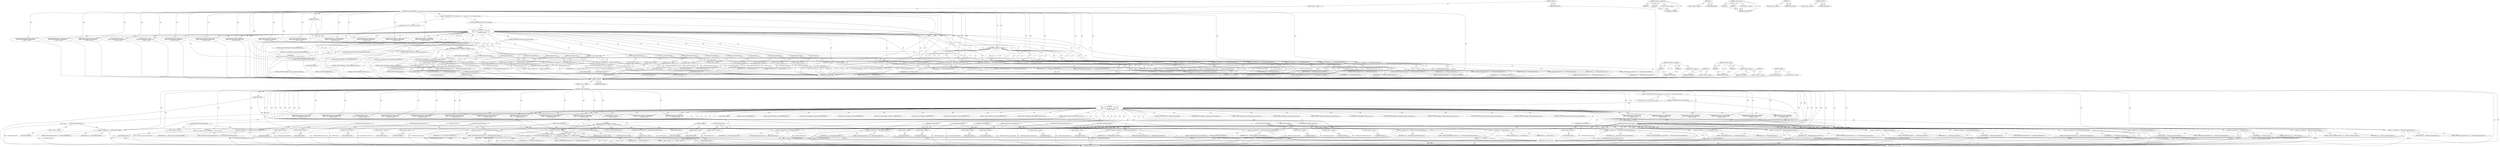 digraph "&lt;global&gt;" {
vulnerable_6 [label=<(METHOD,&lt;global&gt;)<SUB>1</SUB>>];
vulnerable_7 [label=<(BLOCK,&lt;empty&gt;,&lt;empty&gt;)<SUB>1</SUB>>];
vulnerable_8 [label=<(METHOD,string_of_NPPVariable)<SUB>1</SUB>>];
vulnerable_9 [label=<(PARAM,int variable)<SUB>1</SUB>>];
vulnerable_10 [label=<(BLOCK,{
  const char *str;

  switch (variable) {
#de...,{
  const char *str;

  switch (variable) {
#de...)<SUB>2</SUB>>];
vulnerable_11 [label="<(LOCAL,const char* str: char*)<SUB>3</SUB>>"];
vulnerable_12 [label=<(CONTROL_STRUCTURE,SWITCH,switch(variable))<SUB>5</SUB>>];
vulnerable_13 [label=<(IDENTIFIER,variable,switch(variable))<SUB>5</SUB>>];
vulnerable_14 [label="<(BLOCK,{
#define _(VAL) case VAL: str = #VAL; break;
	...,{
#define _(VAL) case VAL: str = #VAL; break;
	...)<SUB>5</SUB>>"];
vulnerable_15 [label=<(_,_(NPPVpluginNameString))<SUB>7</SUB>>];
vulnerable_16 [label=<(BLOCK,&lt;empty&gt;,&lt;empty&gt;)>];
vulnerable_17 [label=<(JUMP_TARGET,default)<SUB>7</SUB>>];
vulnerable_18 [label="<(IDENTIFIER,NPPVpluginNameString,{
#define _(VAL) case VAL: str = #VAL; break;
	...)<SUB>7</SUB>>"];
vulnerable_19 [label=<(&lt;operator&gt;.assignment,str = &quot;NPPVpluginNameString&quot;)<SUB>7</SUB>>];
vulnerable_20 [label=<(IDENTIFIER,str,str = &quot;NPPVpluginNameString&quot;)<SUB>7</SUB>>];
vulnerable_21 [label=<(LITERAL,&quot;NPPVpluginNameString&quot;,str = &quot;NPPVpluginNameString&quot;)<SUB>7</SUB>>];
vulnerable_22 [label=<(CONTROL_STRUCTURE,BREAK,_(NPPVpluginNameString))<SUB>7</SUB>>];
vulnerable_23 [label=<(_,_(NPPVpluginDescriptionString))<SUB>8</SUB>>];
vulnerable_24 [label=<(BLOCK,&lt;empty&gt;,&lt;empty&gt;)>];
vulnerable_25 [label=<(JUMP_TARGET,default)<SUB>8</SUB>>];
vulnerable_26 [label="<(IDENTIFIER,NPPVpluginDescriptionString,{
#define _(VAL) case VAL: str = #VAL; break;
	...)<SUB>8</SUB>>"];
vulnerable_27 [label=<(&lt;operator&gt;.assignment,str = &quot;NPPVpluginDescriptionString&quot;)<SUB>8</SUB>>];
vulnerable_28 [label=<(IDENTIFIER,str,str = &quot;NPPVpluginDescriptionString&quot;)<SUB>8</SUB>>];
vulnerable_29 [label=<(LITERAL,&quot;NPPVpluginDescriptionString&quot;,str = &quot;NPPVpluginDescriptionString&quot;)<SUB>8</SUB>>];
vulnerable_30 [label=<(CONTROL_STRUCTURE,BREAK,_(NPPVpluginDescriptionString))<SUB>8</SUB>>];
vulnerable_31 [label=<(_,_(NPPVpluginWindowBool))<SUB>9</SUB>>];
vulnerable_32 [label=<(BLOCK,&lt;empty&gt;,&lt;empty&gt;)>];
vulnerable_33 [label=<(JUMP_TARGET,default)<SUB>9</SUB>>];
vulnerable_34 [label="<(IDENTIFIER,NPPVpluginWindowBool,{
#define _(VAL) case VAL: str = #VAL; break;
	...)<SUB>9</SUB>>"];
vulnerable_35 [label=<(&lt;operator&gt;.assignment,str = &quot;NPPVpluginWindowBool&quot;)<SUB>9</SUB>>];
vulnerable_36 [label=<(IDENTIFIER,str,str = &quot;NPPVpluginWindowBool&quot;)<SUB>9</SUB>>];
vulnerable_37 [label=<(LITERAL,&quot;NPPVpluginWindowBool&quot;,str = &quot;NPPVpluginWindowBool&quot;)<SUB>9</SUB>>];
vulnerable_38 [label=<(CONTROL_STRUCTURE,BREAK,_(NPPVpluginWindowBool))<SUB>9</SUB>>];
vulnerable_39 [label=<(_,_(NPPVpluginTransparentBool))<SUB>10</SUB>>];
vulnerable_40 [label=<(BLOCK,&lt;empty&gt;,&lt;empty&gt;)>];
vulnerable_41 [label=<(JUMP_TARGET,default)<SUB>10</SUB>>];
vulnerable_42 [label="<(IDENTIFIER,NPPVpluginTransparentBool,{
#define _(VAL) case VAL: str = #VAL; break;
	...)<SUB>10</SUB>>"];
vulnerable_43 [label=<(&lt;operator&gt;.assignment,str = &quot;NPPVpluginTransparentBool&quot;)<SUB>10</SUB>>];
vulnerable_44 [label=<(IDENTIFIER,str,str = &quot;NPPVpluginTransparentBool&quot;)<SUB>10</SUB>>];
vulnerable_45 [label=<(LITERAL,&quot;NPPVpluginTransparentBool&quot;,str = &quot;NPPVpluginTransparentBool&quot;)<SUB>10</SUB>>];
vulnerable_46 [label=<(CONTROL_STRUCTURE,BREAK,_(NPPVpluginTransparentBool))<SUB>10</SUB>>];
vulnerable_47 [label=<(_,_(NPPVjavaClass))<SUB>11</SUB>>];
vulnerable_48 [label=<(BLOCK,&lt;empty&gt;,&lt;empty&gt;)>];
vulnerable_49 [label=<(JUMP_TARGET,default)<SUB>11</SUB>>];
vulnerable_50 [label="<(IDENTIFIER,NPPVjavaClass,{
#define _(VAL) case VAL: str = #VAL; break;
	...)<SUB>11</SUB>>"];
vulnerable_51 [label=<(&lt;operator&gt;.assignment,str = &quot;NPPVjavaClass&quot;)<SUB>11</SUB>>];
vulnerable_52 [label=<(IDENTIFIER,str,str = &quot;NPPVjavaClass&quot;)<SUB>11</SUB>>];
vulnerable_53 [label=<(LITERAL,&quot;NPPVjavaClass&quot;,str = &quot;NPPVjavaClass&quot;)<SUB>11</SUB>>];
vulnerable_54 [label=<(CONTROL_STRUCTURE,BREAK,_(NPPVjavaClass))<SUB>11</SUB>>];
vulnerable_55 [label=<(_,_(NPPVpluginWindowSize))<SUB>12</SUB>>];
vulnerable_56 [label=<(BLOCK,&lt;empty&gt;,&lt;empty&gt;)>];
vulnerable_57 [label=<(JUMP_TARGET,default)<SUB>12</SUB>>];
vulnerable_58 [label="<(IDENTIFIER,NPPVpluginWindowSize,{
#define _(VAL) case VAL: str = #VAL; break;
	...)<SUB>12</SUB>>"];
vulnerable_59 [label=<(&lt;operator&gt;.assignment,str = &quot;NPPVpluginWindowSize&quot;)<SUB>12</SUB>>];
vulnerable_60 [label=<(IDENTIFIER,str,str = &quot;NPPVpluginWindowSize&quot;)<SUB>12</SUB>>];
vulnerable_61 [label=<(LITERAL,&quot;NPPVpluginWindowSize&quot;,str = &quot;NPPVpluginWindowSize&quot;)<SUB>12</SUB>>];
vulnerable_62 [label=<(CONTROL_STRUCTURE,BREAK,_(NPPVpluginWindowSize))<SUB>12</SUB>>];
vulnerable_63 [label=<(_,_(NPPVpluginTimerInterval))<SUB>13</SUB>>];
vulnerable_64 [label=<(BLOCK,&lt;empty&gt;,&lt;empty&gt;)>];
vulnerable_65 [label=<(JUMP_TARGET,default)<SUB>13</SUB>>];
vulnerable_66 [label="<(IDENTIFIER,NPPVpluginTimerInterval,{
#define _(VAL) case VAL: str = #VAL; break;
	...)<SUB>13</SUB>>"];
vulnerable_67 [label=<(&lt;operator&gt;.assignment,str = &quot;NPPVpluginTimerInterval&quot;)<SUB>13</SUB>>];
vulnerable_68 [label=<(IDENTIFIER,str,str = &quot;NPPVpluginTimerInterval&quot;)<SUB>13</SUB>>];
vulnerable_69 [label=<(LITERAL,&quot;NPPVpluginTimerInterval&quot;,str = &quot;NPPVpluginTimerInterval&quot;)<SUB>13</SUB>>];
vulnerable_70 [label=<(CONTROL_STRUCTURE,BREAK,_(NPPVpluginTimerInterval))<SUB>13</SUB>>];
vulnerable_71 [label=<(_,_(NPPVpluginScriptableInstance))<SUB>14</SUB>>];
vulnerable_72 [label=<(BLOCK,&lt;empty&gt;,&lt;empty&gt;)>];
vulnerable_73 [label=<(JUMP_TARGET,default)<SUB>14</SUB>>];
vulnerable_74 [label="<(IDENTIFIER,NPPVpluginScriptableInstance,{
#define _(VAL) case VAL: str = #VAL; break;
	...)<SUB>14</SUB>>"];
vulnerable_75 [label=<(&lt;operator&gt;.assignment,str = &quot;NPPVpluginScriptableInstance&quot;)<SUB>14</SUB>>];
vulnerable_76 [label=<(IDENTIFIER,str,str = &quot;NPPVpluginScriptableInstance&quot;)<SUB>14</SUB>>];
vulnerable_77 [label=<(LITERAL,&quot;NPPVpluginScriptableInstance&quot;,str = &quot;NPPVpluginScriptableInstance&quot;)<SUB>14</SUB>>];
vulnerable_78 [label=<(CONTROL_STRUCTURE,BREAK,_(NPPVpluginScriptableInstance))<SUB>14</SUB>>];
vulnerable_79 [label=<(_,_(NPPVpluginScriptableIID))<SUB>15</SUB>>];
vulnerable_80 [label=<(BLOCK,&lt;empty&gt;,&lt;empty&gt;)>];
vulnerable_81 [label=<(JUMP_TARGET,default)<SUB>15</SUB>>];
vulnerable_82 [label="<(IDENTIFIER,NPPVpluginScriptableIID,{
#define _(VAL) case VAL: str = #VAL; break;
	...)<SUB>15</SUB>>"];
vulnerable_83 [label=<(&lt;operator&gt;.assignment,str = &quot;NPPVpluginScriptableIID&quot;)<SUB>15</SUB>>];
vulnerable_84 [label=<(IDENTIFIER,str,str = &quot;NPPVpluginScriptableIID&quot;)<SUB>15</SUB>>];
vulnerable_85 [label=<(LITERAL,&quot;NPPVpluginScriptableIID&quot;,str = &quot;NPPVpluginScriptableIID&quot;)<SUB>15</SUB>>];
vulnerable_86 [label=<(CONTROL_STRUCTURE,BREAK,_(NPPVpluginScriptableIID))<SUB>15</SUB>>];
vulnerable_87 [label=<(_,_(NPPVjavascriptPushCallerBool))<SUB>16</SUB>>];
vulnerable_88 [label=<(BLOCK,&lt;empty&gt;,&lt;empty&gt;)>];
vulnerable_89 [label=<(JUMP_TARGET,default)<SUB>16</SUB>>];
vulnerable_90 [label="<(IDENTIFIER,NPPVjavascriptPushCallerBool,{
#define _(VAL) case VAL: str = #VAL; break;
	...)<SUB>16</SUB>>"];
vulnerable_91 [label=<(&lt;operator&gt;.assignment,str = &quot;NPPVjavascriptPushCallerBool&quot;)<SUB>16</SUB>>];
vulnerable_92 [label=<(IDENTIFIER,str,str = &quot;NPPVjavascriptPushCallerBool&quot;)<SUB>16</SUB>>];
vulnerable_93 [label=<(LITERAL,&quot;NPPVjavascriptPushCallerBool&quot;,str = &quot;NPPVjavascriptPushCallerBool&quot;)<SUB>16</SUB>>];
vulnerable_94 [label=<(CONTROL_STRUCTURE,BREAK,_(NPPVjavascriptPushCallerBool))<SUB>16</SUB>>];
vulnerable_95 [label=<(_,_(NPPVpluginKeepLibraryInMemory))<SUB>17</SUB>>];
vulnerable_96 [label=<(BLOCK,&lt;empty&gt;,&lt;empty&gt;)>];
vulnerable_97 [label=<(JUMP_TARGET,default)<SUB>17</SUB>>];
vulnerable_98 [label="<(IDENTIFIER,NPPVpluginKeepLibraryInMemory,{
#define _(VAL) case VAL: str = #VAL; break;
	...)<SUB>17</SUB>>"];
vulnerable_99 [label=<(&lt;operator&gt;.assignment,str = &quot;NPPVpluginKeepLibraryInMemory&quot;)<SUB>17</SUB>>];
vulnerable_100 [label=<(IDENTIFIER,str,str = &quot;NPPVpluginKeepLibraryInMemory&quot;)<SUB>17</SUB>>];
vulnerable_101 [label=<(LITERAL,&quot;NPPVpluginKeepLibraryInMemory&quot;,str = &quot;NPPVpluginKeepLibraryInMemory&quot;)<SUB>17</SUB>>];
vulnerable_102 [label=<(CONTROL_STRUCTURE,BREAK,_(NPPVpluginKeepLibraryInMemory))<SUB>17</SUB>>];
vulnerable_103 [label=<(_,_(NPPVpluginNeedsXEmbed))<SUB>18</SUB>>];
vulnerable_104 [label=<(BLOCK,&lt;empty&gt;,&lt;empty&gt;)>];
vulnerable_105 [label=<(JUMP_TARGET,default)<SUB>18</SUB>>];
vulnerable_106 [label="<(IDENTIFIER,NPPVpluginNeedsXEmbed,{
#define _(VAL) case VAL: str = #VAL; break;
	...)<SUB>18</SUB>>"];
vulnerable_107 [label=<(&lt;operator&gt;.assignment,str = &quot;NPPVpluginNeedsXEmbed&quot;)<SUB>18</SUB>>];
vulnerable_108 [label=<(IDENTIFIER,str,str = &quot;NPPVpluginNeedsXEmbed&quot;)<SUB>18</SUB>>];
vulnerable_109 [label=<(LITERAL,&quot;NPPVpluginNeedsXEmbed&quot;,str = &quot;NPPVpluginNeedsXEmbed&quot;)<SUB>18</SUB>>];
vulnerable_110 [label=<(CONTROL_STRUCTURE,BREAK,_(NPPVpluginNeedsXEmbed))<SUB>18</SUB>>];
vulnerable_111 [label=<(_,_(NPPVpluginScriptableNPObject))<SUB>19</SUB>>];
vulnerable_112 [label=<(BLOCK,&lt;empty&gt;,&lt;empty&gt;)>];
vulnerable_113 [label=<(JUMP_TARGET,default)<SUB>19</SUB>>];
vulnerable_114 [label="<(IDENTIFIER,NPPVpluginScriptableNPObject,{
#define _(VAL) case VAL: str = #VAL; break;
	...)<SUB>19</SUB>>"];
vulnerable_115 [label=<(&lt;operator&gt;.assignment,str = &quot;NPPVpluginScriptableNPObject&quot;)<SUB>19</SUB>>];
vulnerable_116 [label=<(IDENTIFIER,str,str = &quot;NPPVpluginScriptableNPObject&quot;)<SUB>19</SUB>>];
vulnerable_117 [label=<(LITERAL,&quot;NPPVpluginScriptableNPObject&quot;,str = &quot;NPPVpluginScriptableNPObject&quot;)<SUB>19</SUB>>];
vulnerable_118 [label=<(CONTROL_STRUCTURE,BREAK,_(NPPVpluginScriptableNPObject))<SUB>19</SUB>>];
vulnerable_119 [label=<(_,_(NPPVformValue))<SUB>20</SUB>>];
vulnerable_120 [label=<(BLOCK,&lt;empty&gt;,&lt;empty&gt;)>];
vulnerable_121 [label=<(JUMP_TARGET,default)<SUB>20</SUB>>];
vulnerable_122 [label="<(IDENTIFIER,NPPVformValue,{
#define _(VAL) case VAL: str = #VAL; break;
	...)<SUB>20</SUB>>"];
vulnerable_123 [label=<(&lt;operator&gt;.assignment,str = &quot;NPPVformValue&quot;)<SUB>20</SUB>>];
vulnerable_124 [label=<(IDENTIFIER,str,str = &quot;NPPVformValue&quot;)<SUB>20</SUB>>];
vulnerable_125 [label=<(LITERAL,&quot;NPPVformValue&quot;,str = &quot;NPPVformValue&quot;)<SUB>20</SUB>>];
vulnerable_126 [label=<(CONTROL_STRUCTURE,BREAK,_(NPPVformValue))<SUB>20</SUB>>];
vulnerable_127 [label=<(JUMP_TARGET,default)<SUB>22</SUB>>];
vulnerable_128 [label=<(CONTROL_STRUCTURE,SWITCH,switch(variable &amp; 0xff))<SUB>23</SUB>>];
vulnerable_129 [label=<(&lt;operator&gt;.and,variable &amp; 0xff)<SUB>23</SUB>>];
vulnerable_130 [label=<(IDENTIFIER,variable,variable &amp; 0xff)<SUB>23</SUB>>];
vulnerable_131 [label=<(LITERAL,0xff,variable &amp; 0xff)<SUB>23</SUB>>];
vulnerable_132 [label="<(BLOCK,{
#define _(VAL, VAR) case VAL: str = #VAR; bre...,{
#define _(VAL, VAR) case VAL: str = #VAR; bre...)<SUB>23</SUB>>"];
vulnerable_133 [label=<(_,_(10, NPPVpluginScriptableInstance))<SUB>25</SUB>>];
vulnerable_134 [label=<(BLOCK,&lt;empty&gt;,&lt;empty&gt;)>];
vulnerable_135 [label=<(JUMP_TARGET,default)<SUB>25</SUB>>];
vulnerable_136 [label="<(LITERAL,10,{
#define _(VAL, VAR) case VAL: str = #VAR; bre...)<SUB>25</SUB>>"];
vulnerable_137 [label=<(&lt;operator&gt;.assignment,str = &quot;NPPVpluginScriptableInstance&quot;)<SUB>25</SUB>>];
vulnerable_138 [label=<(IDENTIFIER,str,str = &quot;NPPVpluginScriptableInstance&quot;)<SUB>25</SUB>>];
vulnerable_139 [label=<(LITERAL,&quot;NPPVpluginScriptableInstance&quot;,str = &quot;NPPVpluginScriptableInstance&quot;)<SUB>25</SUB>>];
vulnerable_140 [label=<(CONTROL_STRUCTURE,BREAK,_(10, NPPVpluginScriptableInstance);)<SUB>25</SUB>>];
vulnerable_141 [label=<(JUMP_TARGET,default)<SUB>27</SUB>>];
vulnerable_142 [label=<(&lt;operator&gt;.assignment,str = &quot;&lt;unknown variable&gt;&quot;)<SUB>28</SUB>>];
vulnerable_143 [label=<(IDENTIFIER,str,str = &quot;&lt;unknown variable&gt;&quot;)<SUB>28</SUB>>];
vulnerable_144 [label=<(LITERAL,&quot;&lt;unknown variable&gt;&quot;,str = &quot;&lt;unknown variable&gt;&quot;)<SUB>28</SUB>>];
vulnerable_145 [label=<(CONTROL_STRUCTURE,BREAK,break;)<SUB>29</SUB>>];
vulnerable_146 [label=<(CONTROL_STRUCTURE,BREAK,break;)<SUB>31</SUB>>];
vulnerable_147 [label=<(RETURN,return str;,return str;)<SUB>34</SUB>>];
vulnerable_148 [label=<(IDENTIFIER,str,return str;)<SUB>34</SUB>>];
vulnerable_149 [label=<(METHOD_RETURN,const char*)<SUB>1</SUB>>];
vulnerable_151 [label=<(METHOD_RETURN,ANY)<SUB>1</SUB>>];
vulnerable_191 [label=<(METHOD,&lt;operator&gt;.assignment)>];
vulnerable_192 [label=<(PARAM,p1)>];
vulnerable_193 [label=<(PARAM,p2)>];
vulnerable_194 [label=<(BLOCK,&lt;empty&gt;,&lt;empty&gt;)>];
vulnerable_195 [label=<(METHOD_RETURN,ANY)>];
vulnerable_201 [label=<(METHOD,_)<SUB>24</SUB>>];
vulnerable_202 [label=<(BLOCK,&lt;empty&gt;,&lt;empty&gt;)>];
vulnerable_203 [label=<(METHOD_RETURN,ANY)>];
vulnerable_196 [label=<(METHOD,&lt;operator&gt;.and)>];
vulnerable_197 [label=<(PARAM,p1)>];
vulnerable_198 [label=<(PARAM,p2)>];
vulnerable_199 [label=<(BLOCK,&lt;empty&gt;,&lt;empty&gt;)>];
vulnerable_200 [label=<(METHOD_RETURN,ANY)>];
vulnerable_188 [label=<(METHOD,_)<SUB>6</SUB>>];
vulnerable_189 [label=<(BLOCK,&lt;empty&gt;,&lt;empty&gt;)>];
vulnerable_190 [label=<(METHOD_RETURN,ANY)>];
vulnerable_182 [label=<(METHOD,&lt;global&gt;)<SUB>1</SUB>>];
vulnerable_183 [label=<(BLOCK,&lt;empty&gt;,&lt;empty&gt;)>];
vulnerable_184 [label=<(METHOD_RETURN,ANY)>];
fixed_6 [label=<(METHOD,&lt;global&gt;)<SUB>1</SUB>>];
fixed_7 [label=<(BLOCK,&lt;empty&gt;,&lt;empty&gt;)<SUB>1</SUB>>];
fixed_8 [label=<(METHOD,string_of_NPPVariable)<SUB>1</SUB>>];
fixed_9 [label=<(PARAM,int variable)<SUB>1</SUB>>];
fixed_10 [label=<(BLOCK,{
  const char *str;

  switch (variable) {
#de...,{
  const char *str;

  switch (variable) {
#de...)<SUB>2</SUB>>];
fixed_11 [label="<(LOCAL,const char* str: char*)<SUB>3</SUB>>"];
fixed_12 [label=<(CONTROL_STRUCTURE,SWITCH,switch(variable))<SUB>5</SUB>>];
fixed_13 [label=<(IDENTIFIER,variable,switch(variable))<SUB>5</SUB>>];
fixed_14 [label="<(BLOCK,{
#define _(VAL) case VAL: str = #VAL; break;
	...,{
#define _(VAL) case VAL: str = #VAL; break;
	...)<SUB>5</SUB>>"];
fixed_15 [label=<(_,_(NPPVpluginNameString))<SUB>7</SUB>>];
fixed_16 [label=<(BLOCK,&lt;empty&gt;,&lt;empty&gt;)>];
fixed_17 [label=<(JUMP_TARGET,default)<SUB>7</SUB>>];
fixed_18 [label="<(IDENTIFIER,NPPVpluginNameString,{
#define _(VAL) case VAL: str = #VAL; break;
	...)<SUB>7</SUB>>"];
fixed_19 [label=<(&lt;operator&gt;.assignment,str = &quot;NPPVpluginNameString&quot;)<SUB>7</SUB>>];
fixed_20 [label=<(IDENTIFIER,str,str = &quot;NPPVpluginNameString&quot;)<SUB>7</SUB>>];
fixed_21 [label=<(LITERAL,&quot;NPPVpluginNameString&quot;,str = &quot;NPPVpluginNameString&quot;)<SUB>7</SUB>>];
fixed_22 [label=<(CONTROL_STRUCTURE,BREAK,_(NPPVpluginNameString))<SUB>7</SUB>>];
fixed_23 [label=<(_,_(NPPVpluginDescriptionString))<SUB>8</SUB>>];
fixed_24 [label=<(BLOCK,&lt;empty&gt;,&lt;empty&gt;)>];
fixed_25 [label=<(JUMP_TARGET,default)<SUB>8</SUB>>];
fixed_26 [label="<(IDENTIFIER,NPPVpluginDescriptionString,{
#define _(VAL) case VAL: str = #VAL; break;
	...)<SUB>8</SUB>>"];
fixed_27 [label=<(&lt;operator&gt;.assignment,str = &quot;NPPVpluginDescriptionString&quot;)<SUB>8</SUB>>];
fixed_28 [label=<(IDENTIFIER,str,str = &quot;NPPVpluginDescriptionString&quot;)<SUB>8</SUB>>];
fixed_29 [label=<(LITERAL,&quot;NPPVpluginDescriptionString&quot;,str = &quot;NPPVpluginDescriptionString&quot;)<SUB>8</SUB>>];
fixed_30 [label=<(CONTROL_STRUCTURE,BREAK,_(NPPVpluginDescriptionString))<SUB>8</SUB>>];
fixed_31 [label=<(_,_(NPPVpluginWindowBool))<SUB>9</SUB>>];
fixed_32 [label=<(BLOCK,&lt;empty&gt;,&lt;empty&gt;)>];
fixed_33 [label=<(JUMP_TARGET,default)<SUB>9</SUB>>];
fixed_34 [label="<(IDENTIFIER,NPPVpluginWindowBool,{
#define _(VAL) case VAL: str = #VAL; break;
	...)<SUB>9</SUB>>"];
fixed_35 [label=<(&lt;operator&gt;.assignment,str = &quot;NPPVpluginWindowBool&quot;)<SUB>9</SUB>>];
fixed_36 [label=<(IDENTIFIER,str,str = &quot;NPPVpluginWindowBool&quot;)<SUB>9</SUB>>];
fixed_37 [label=<(LITERAL,&quot;NPPVpluginWindowBool&quot;,str = &quot;NPPVpluginWindowBool&quot;)<SUB>9</SUB>>];
fixed_38 [label=<(CONTROL_STRUCTURE,BREAK,_(NPPVpluginWindowBool))<SUB>9</SUB>>];
fixed_39 [label=<(_,_(NPPVpluginTransparentBool))<SUB>10</SUB>>];
fixed_40 [label=<(BLOCK,&lt;empty&gt;,&lt;empty&gt;)>];
fixed_41 [label=<(JUMP_TARGET,default)<SUB>10</SUB>>];
fixed_42 [label="<(IDENTIFIER,NPPVpluginTransparentBool,{
#define _(VAL) case VAL: str = #VAL; break;
	...)<SUB>10</SUB>>"];
fixed_43 [label=<(&lt;operator&gt;.assignment,str = &quot;NPPVpluginTransparentBool&quot;)<SUB>10</SUB>>];
fixed_44 [label=<(IDENTIFIER,str,str = &quot;NPPVpluginTransparentBool&quot;)<SUB>10</SUB>>];
fixed_45 [label=<(LITERAL,&quot;NPPVpluginTransparentBool&quot;,str = &quot;NPPVpluginTransparentBool&quot;)<SUB>10</SUB>>];
fixed_46 [label=<(CONTROL_STRUCTURE,BREAK,_(NPPVpluginTransparentBool))<SUB>10</SUB>>];
fixed_47 [label=<(_,_(NPPVjavaClass))<SUB>11</SUB>>];
fixed_48 [label=<(BLOCK,&lt;empty&gt;,&lt;empty&gt;)>];
fixed_49 [label=<(JUMP_TARGET,default)<SUB>11</SUB>>];
fixed_50 [label="<(IDENTIFIER,NPPVjavaClass,{
#define _(VAL) case VAL: str = #VAL; break;
	...)<SUB>11</SUB>>"];
fixed_51 [label=<(&lt;operator&gt;.assignment,str = &quot;NPPVjavaClass&quot;)<SUB>11</SUB>>];
fixed_52 [label=<(IDENTIFIER,str,str = &quot;NPPVjavaClass&quot;)<SUB>11</SUB>>];
fixed_53 [label=<(LITERAL,&quot;NPPVjavaClass&quot;,str = &quot;NPPVjavaClass&quot;)<SUB>11</SUB>>];
fixed_54 [label=<(CONTROL_STRUCTURE,BREAK,_(NPPVjavaClass))<SUB>11</SUB>>];
fixed_55 [label=<(_,_(NPPVpluginWindowSize))<SUB>12</SUB>>];
fixed_56 [label=<(BLOCK,&lt;empty&gt;,&lt;empty&gt;)>];
fixed_57 [label=<(JUMP_TARGET,default)<SUB>12</SUB>>];
fixed_58 [label="<(IDENTIFIER,NPPVpluginWindowSize,{
#define _(VAL) case VAL: str = #VAL; break;
	...)<SUB>12</SUB>>"];
fixed_59 [label=<(&lt;operator&gt;.assignment,str = &quot;NPPVpluginWindowSize&quot;)<SUB>12</SUB>>];
fixed_60 [label=<(IDENTIFIER,str,str = &quot;NPPVpluginWindowSize&quot;)<SUB>12</SUB>>];
fixed_61 [label=<(LITERAL,&quot;NPPVpluginWindowSize&quot;,str = &quot;NPPVpluginWindowSize&quot;)<SUB>12</SUB>>];
fixed_62 [label=<(CONTROL_STRUCTURE,BREAK,_(NPPVpluginWindowSize))<SUB>12</SUB>>];
fixed_63 [label=<(_,_(NPPVpluginTimerInterval))<SUB>13</SUB>>];
fixed_64 [label=<(BLOCK,&lt;empty&gt;,&lt;empty&gt;)>];
fixed_65 [label=<(JUMP_TARGET,default)<SUB>13</SUB>>];
fixed_66 [label="<(IDENTIFIER,NPPVpluginTimerInterval,{
#define _(VAL) case VAL: str = #VAL; break;
	...)<SUB>13</SUB>>"];
fixed_67 [label=<(&lt;operator&gt;.assignment,str = &quot;NPPVpluginTimerInterval&quot;)<SUB>13</SUB>>];
fixed_68 [label=<(IDENTIFIER,str,str = &quot;NPPVpluginTimerInterval&quot;)<SUB>13</SUB>>];
fixed_69 [label=<(LITERAL,&quot;NPPVpluginTimerInterval&quot;,str = &quot;NPPVpluginTimerInterval&quot;)<SUB>13</SUB>>];
fixed_70 [label=<(CONTROL_STRUCTURE,BREAK,_(NPPVpluginTimerInterval))<SUB>13</SUB>>];
fixed_71 [label=<(_,_(NPPVpluginScriptableInstance))<SUB>14</SUB>>];
fixed_72 [label=<(BLOCK,&lt;empty&gt;,&lt;empty&gt;)>];
fixed_73 [label=<(JUMP_TARGET,default)<SUB>14</SUB>>];
fixed_74 [label="<(IDENTIFIER,NPPVpluginScriptableInstance,{
#define _(VAL) case VAL: str = #VAL; break;
	...)<SUB>14</SUB>>"];
fixed_75 [label=<(&lt;operator&gt;.assignment,str = &quot;NPPVpluginScriptableInstance&quot;)<SUB>14</SUB>>];
fixed_76 [label=<(IDENTIFIER,str,str = &quot;NPPVpluginScriptableInstance&quot;)<SUB>14</SUB>>];
fixed_77 [label=<(LITERAL,&quot;NPPVpluginScriptableInstance&quot;,str = &quot;NPPVpluginScriptableInstance&quot;)<SUB>14</SUB>>];
fixed_78 [label=<(CONTROL_STRUCTURE,BREAK,_(NPPVpluginScriptableInstance))<SUB>14</SUB>>];
fixed_79 [label=<(_,_(NPPVpluginScriptableIID))<SUB>15</SUB>>];
fixed_80 [label=<(BLOCK,&lt;empty&gt;,&lt;empty&gt;)>];
fixed_81 [label=<(JUMP_TARGET,default)<SUB>15</SUB>>];
fixed_82 [label="<(IDENTIFIER,NPPVpluginScriptableIID,{
#define _(VAL) case VAL: str = #VAL; break;
	...)<SUB>15</SUB>>"];
fixed_83 [label=<(&lt;operator&gt;.assignment,str = &quot;NPPVpluginScriptableIID&quot;)<SUB>15</SUB>>];
fixed_84 [label=<(IDENTIFIER,str,str = &quot;NPPVpluginScriptableIID&quot;)<SUB>15</SUB>>];
fixed_85 [label=<(LITERAL,&quot;NPPVpluginScriptableIID&quot;,str = &quot;NPPVpluginScriptableIID&quot;)<SUB>15</SUB>>];
fixed_86 [label=<(CONTROL_STRUCTURE,BREAK,_(NPPVpluginScriptableIID))<SUB>15</SUB>>];
fixed_87 [label=<(_,_(NPPVjavascriptPushCallerBool))<SUB>16</SUB>>];
fixed_88 [label=<(BLOCK,&lt;empty&gt;,&lt;empty&gt;)>];
fixed_89 [label=<(JUMP_TARGET,default)<SUB>16</SUB>>];
fixed_90 [label="<(IDENTIFIER,NPPVjavascriptPushCallerBool,{
#define _(VAL) case VAL: str = #VAL; break;
	...)<SUB>16</SUB>>"];
fixed_91 [label=<(&lt;operator&gt;.assignment,str = &quot;NPPVjavascriptPushCallerBool&quot;)<SUB>16</SUB>>];
fixed_92 [label=<(IDENTIFIER,str,str = &quot;NPPVjavascriptPushCallerBool&quot;)<SUB>16</SUB>>];
fixed_93 [label=<(LITERAL,&quot;NPPVjavascriptPushCallerBool&quot;,str = &quot;NPPVjavascriptPushCallerBool&quot;)<SUB>16</SUB>>];
fixed_94 [label=<(CONTROL_STRUCTURE,BREAK,_(NPPVjavascriptPushCallerBool))<SUB>16</SUB>>];
fixed_95 [label=<(_,_(NPPVpluginKeepLibraryInMemory))<SUB>17</SUB>>];
fixed_96 [label=<(BLOCK,&lt;empty&gt;,&lt;empty&gt;)>];
fixed_97 [label=<(JUMP_TARGET,default)<SUB>17</SUB>>];
fixed_98 [label="<(IDENTIFIER,NPPVpluginKeepLibraryInMemory,{
#define _(VAL) case VAL: str = #VAL; break;
	...)<SUB>17</SUB>>"];
fixed_99 [label=<(&lt;operator&gt;.assignment,str = &quot;NPPVpluginKeepLibraryInMemory&quot;)<SUB>17</SUB>>];
fixed_100 [label=<(IDENTIFIER,str,str = &quot;NPPVpluginKeepLibraryInMemory&quot;)<SUB>17</SUB>>];
fixed_101 [label=<(LITERAL,&quot;NPPVpluginKeepLibraryInMemory&quot;,str = &quot;NPPVpluginKeepLibraryInMemory&quot;)<SUB>17</SUB>>];
fixed_102 [label=<(CONTROL_STRUCTURE,BREAK,_(NPPVpluginKeepLibraryInMemory))<SUB>17</SUB>>];
fixed_103 [label=<(_,_(NPPVpluginNeedsXEmbed))<SUB>18</SUB>>];
fixed_104 [label=<(BLOCK,&lt;empty&gt;,&lt;empty&gt;)>];
fixed_105 [label=<(JUMP_TARGET,default)<SUB>18</SUB>>];
fixed_106 [label="<(IDENTIFIER,NPPVpluginNeedsXEmbed,{
#define _(VAL) case VAL: str = #VAL; break;
	...)<SUB>18</SUB>>"];
fixed_107 [label=<(&lt;operator&gt;.assignment,str = &quot;NPPVpluginNeedsXEmbed&quot;)<SUB>18</SUB>>];
fixed_108 [label=<(IDENTIFIER,str,str = &quot;NPPVpluginNeedsXEmbed&quot;)<SUB>18</SUB>>];
fixed_109 [label=<(LITERAL,&quot;NPPVpluginNeedsXEmbed&quot;,str = &quot;NPPVpluginNeedsXEmbed&quot;)<SUB>18</SUB>>];
fixed_110 [label=<(CONTROL_STRUCTURE,BREAK,_(NPPVpluginNeedsXEmbed))<SUB>18</SUB>>];
fixed_111 [label=<(_,_(NPPVpluginScriptableNPObject))<SUB>19</SUB>>];
fixed_112 [label=<(BLOCK,&lt;empty&gt;,&lt;empty&gt;)>];
fixed_113 [label=<(JUMP_TARGET,default)<SUB>19</SUB>>];
fixed_114 [label="<(IDENTIFIER,NPPVpluginScriptableNPObject,{
#define _(VAL) case VAL: str = #VAL; break;
	...)<SUB>19</SUB>>"];
fixed_115 [label=<(&lt;operator&gt;.assignment,str = &quot;NPPVpluginScriptableNPObject&quot;)<SUB>19</SUB>>];
fixed_116 [label=<(IDENTIFIER,str,str = &quot;NPPVpluginScriptableNPObject&quot;)<SUB>19</SUB>>];
fixed_117 [label=<(LITERAL,&quot;NPPVpluginScriptableNPObject&quot;,str = &quot;NPPVpluginScriptableNPObject&quot;)<SUB>19</SUB>>];
fixed_118 [label=<(CONTROL_STRUCTURE,BREAK,_(NPPVpluginScriptableNPObject))<SUB>19</SUB>>];
fixed_119 [label=<(_,_(NPPVformValue))<SUB>20</SUB>>];
fixed_120 [label=<(BLOCK,&lt;empty&gt;,&lt;empty&gt;)>];
fixed_121 [label=<(JUMP_TARGET,default)<SUB>20</SUB>>];
fixed_122 [label="<(IDENTIFIER,NPPVformValue,{
#define _(VAL) case VAL: str = #VAL; break;
	...)<SUB>20</SUB>>"];
fixed_123 [label=<(&lt;operator&gt;.assignment,str = &quot;NPPVformValue&quot;)<SUB>20</SUB>>];
fixed_124 [label=<(IDENTIFIER,str,str = &quot;NPPVformValue&quot;)<SUB>20</SUB>>];
fixed_125 [label=<(LITERAL,&quot;NPPVformValue&quot;,str = &quot;NPPVformValue&quot;)<SUB>20</SUB>>];
fixed_126 [label=<(CONTROL_STRUCTURE,BREAK,_(NPPVformValue))<SUB>20</SUB>>];
fixed_127 [label=<(_,_(NPPVpluginUrlRequestsDisplayedBool))<SUB>21</SUB>>];
fixed_128 [label=<(BLOCK,&lt;empty&gt;,&lt;empty&gt;)>];
fixed_129 [label=<(JUMP_TARGET,default)<SUB>21</SUB>>];
fixed_130 [label="<(IDENTIFIER,NPPVpluginUrlRequestsDisplayedBool,{
#define _(VAL) case VAL: str = #VAL; break;
	...)<SUB>21</SUB>>"];
fixed_131 [label=<(&lt;operator&gt;.assignment,str = &quot;NPPVpluginUrlRequestsDisplayedBool&quot;)<SUB>21</SUB>>];
fixed_132 [label=<(IDENTIFIER,str,str = &quot;NPPVpluginUrlRequestsDisplayedBool&quot;)<SUB>21</SUB>>];
fixed_133 [label=<(LITERAL,&quot;NPPVpluginUrlRequestsDisplayedBool&quot;,str = &quot;NPPVpluginUrlRequestsDisplayedBool&quot;)<SUB>21</SUB>>];
fixed_134 [label=<(CONTROL_STRUCTURE,BREAK,_(NPPVpluginUrlRequestsDisplayedBool))<SUB>21</SUB>>];
fixed_135 [label=<(_,_(NPPVpluginWantsAllNetworkStreams))<SUB>22</SUB>>];
fixed_136 [label=<(BLOCK,&lt;empty&gt;,&lt;empty&gt;)>];
fixed_137 [label=<(JUMP_TARGET,default)<SUB>22</SUB>>];
fixed_138 [label="<(IDENTIFIER,NPPVpluginWantsAllNetworkStreams,{
#define _(VAL) case VAL: str = #VAL; break;
	...)<SUB>22</SUB>>"];
fixed_139 [label=<(&lt;operator&gt;.assignment,str = &quot;NPPVpluginWantsAllNetworkStreams&quot;)<SUB>22</SUB>>];
fixed_140 [label=<(IDENTIFIER,str,str = &quot;NPPVpluginWantsAllNetworkStreams&quot;)<SUB>22</SUB>>];
fixed_141 [label=<(LITERAL,&quot;NPPVpluginWantsAllNetworkStreams&quot;,str = &quot;NPPVpluginWantsAllNetworkStreams&quot;)<SUB>22</SUB>>];
fixed_142 [label=<(CONTROL_STRUCTURE,BREAK,_(NPPVpluginWantsAllNetworkStreams))<SUB>22</SUB>>];
fixed_143 [label=<(_,_(NPPVpluginNativeAccessibleAtkPlugId))<SUB>23</SUB>>];
fixed_144 [label=<(BLOCK,&lt;empty&gt;,&lt;empty&gt;)>];
fixed_145 [label=<(JUMP_TARGET,default)<SUB>23</SUB>>];
fixed_146 [label="<(IDENTIFIER,NPPVpluginNativeAccessibleAtkPlugId,{
#define _(VAL) case VAL: str = #VAL; break;
	...)<SUB>23</SUB>>"];
fixed_147 [label=<(&lt;operator&gt;.assignment,str = &quot;NPPVpluginNativeAccessibleAtkPlugId&quot;)<SUB>23</SUB>>];
fixed_148 [label=<(IDENTIFIER,str,str = &quot;NPPVpluginNativeAccessibleAtkPlugId&quot;)<SUB>23</SUB>>];
fixed_149 [label=<(LITERAL,&quot;NPPVpluginNativeAccessibleAtkPlugId&quot;,str = &quot;NPPVpluginNativeAccessibleAtkPlugId&quot;)<SUB>23</SUB>>];
fixed_150 [label=<(CONTROL_STRUCTURE,BREAK,_(NPPVpluginNativeAccessibleAtkPlugId))<SUB>23</SUB>>];
fixed_151 [label=<(_,_(NPPVpluginCancelSrcStream))<SUB>24</SUB>>];
fixed_152 [label=<(BLOCK,&lt;empty&gt;,&lt;empty&gt;)>];
fixed_153 [label=<(JUMP_TARGET,default)<SUB>24</SUB>>];
fixed_154 [label="<(IDENTIFIER,NPPVpluginCancelSrcStream,{
#define _(VAL) case VAL: str = #VAL; break;
	...)<SUB>24</SUB>>"];
fixed_155 [label=<(&lt;operator&gt;.assignment,str = &quot;NPPVpluginCancelSrcStream&quot;)<SUB>24</SUB>>];
fixed_156 [label=<(IDENTIFIER,str,str = &quot;NPPVpluginCancelSrcStream&quot;)<SUB>24</SUB>>];
fixed_157 [label=<(LITERAL,&quot;NPPVpluginCancelSrcStream&quot;,str = &quot;NPPVpluginCancelSrcStream&quot;)<SUB>24</SUB>>];
fixed_158 [label=<(CONTROL_STRUCTURE,BREAK,_(NPPVpluginCancelSrcStream))<SUB>24</SUB>>];
fixed_159 [label=<(_,_(NPPVSupportsAdvancedKeyHandling))<SUB>25</SUB>>];
fixed_160 [label=<(BLOCK,&lt;empty&gt;,&lt;empty&gt;)>];
fixed_161 [label=<(JUMP_TARGET,default)<SUB>25</SUB>>];
fixed_162 [label="<(IDENTIFIER,NPPVSupportsAdvancedKeyHandling,{
#define _(VAL) case VAL: str = #VAL; break;
	...)<SUB>25</SUB>>"];
fixed_163 [label=<(&lt;operator&gt;.assignment,str = &quot;NPPVSupportsAdvancedKeyHandling&quot;)<SUB>25</SUB>>];
fixed_164 [label=<(IDENTIFIER,str,str = &quot;NPPVSupportsAdvancedKeyHandling&quot;)<SUB>25</SUB>>];
fixed_165 [label=<(LITERAL,&quot;NPPVSupportsAdvancedKeyHandling&quot;,str = &quot;NPPVSupportsAdvancedKeyHandling&quot;)<SUB>25</SUB>>];
fixed_166 [label=<(CONTROL_STRUCTURE,BREAK,_(NPPVSupportsAdvancedKeyHandling))<SUB>25</SUB>>];
fixed_167 [label=<(JUMP_TARGET,default)<SUB>27</SUB>>];
fixed_168 [label=<(CONTROL_STRUCTURE,SWITCH,switch(variable &amp; 0xff))<SUB>28</SUB>>];
fixed_169 [label=<(&lt;operator&gt;.and,variable &amp; 0xff)<SUB>28</SUB>>];
fixed_170 [label=<(IDENTIFIER,variable,variable &amp; 0xff)<SUB>28</SUB>>];
fixed_171 [label=<(LITERAL,0xff,variable &amp; 0xff)<SUB>28</SUB>>];
fixed_172 [label="<(BLOCK,{
#define _(VAL, VAR) case VAL: str = #VAR; bre...,{
#define _(VAL, VAR) case VAL: str = #VAR; bre...)<SUB>28</SUB>>"];
fixed_173 [label=<(_,_(10, NPPVpluginScriptableInstance))<SUB>30</SUB>>];
fixed_174 [label=<(BLOCK,&lt;empty&gt;,&lt;empty&gt;)>];
fixed_175 [label=<(JUMP_TARGET,default)<SUB>30</SUB>>];
fixed_176 [label="<(LITERAL,10,{
#define _(VAL, VAR) case VAL: str = #VAR; bre...)<SUB>30</SUB>>"];
fixed_177 [label=<(&lt;operator&gt;.assignment,str = &quot;NPPVpluginScriptableInstance&quot;)<SUB>30</SUB>>];
fixed_178 [label=<(IDENTIFIER,str,str = &quot;NPPVpluginScriptableInstance&quot;)<SUB>30</SUB>>];
fixed_179 [label=<(LITERAL,&quot;NPPVpluginScriptableInstance&quot;,str = &quot;NPPVpluginScriptableInstance&quot;)<SUB>30</SUB>>];
fixed_180 [label=<(CONTROL_STRUCTURE,BREAK,_(10, NPPVpluginScriptableInstance);)<SUB>30</SUB>>];
fixed_181 [label=<(JUMP_TARGET,default)<SUB>32</SUB>>];
fixed_182 [label=<(&lt;operator&gt;.assignment,str = &quot;&lt;unknown variable&gt;&quot;)<SUB>33</SUB>>];
fixed_183 [label=<(IDENTIFIER,str,str = &quot;&lt;unknown variable&gt;&quot;)<SUB>33</SUB>>];
fixed_184 [label=<(LITERAL,&quot;&lt;unknown variable&gt;&quot;,str = &quot;&lt;unknown variable&gt;&quot;)<SUB>33</SUB>>];
fixed_185 [label=<(CONTROL_STRUCTURE,BREAK,break;)<SUB>34</SUB>>];
fixed_186 [label=<(CONTROL_STRUCTURE,BREAK,break;)<SUB>36</SUB>>];
fixed_187 [label=<(RETURN,return str;,return str;)<SUB>39</SUB>>];
fixed_188 [label=<(IDENTIFIER,str,return str;)<SUB>39</SUB>>];
fixed_189 [label=<(METHOD_RETURN,const char*)<SUB>1</SUB>>];
fixed_191 [label=<(METHOD_RETURN,ANY)<SUB>1</SUB>>];
fixed_239 [label=<(METHOD,&lt;operator&gt;.assignment)>];
fixed_240 [label=<(PARAM,p1)>];
fixed_241 [label=<(PARAM,p2)>];
fixed_242 [label=<(BLOCK,&lt;empty&gt;,&lt;empty&gt;)>];
fixed_243 [label=<(METHOD_RETURN,ANY)>];
fixed_249 [label=<(METHOD,_)<SUB>29</SUB>>];
fixed_250 [label=<(BLOCK,&lt;empty&gt;,&lt;empty&gt;)>];
fixed_251 [label=<(METHOD_RETURN,ANY)>];
fixed_244 [label=<(METHOD,&lt;operator&gt;.and)>];
fixed_245 [label=<(PARAM,p1)>];
fixed_246 [label=<(PARAM,p2)>];
fixed_247 [label=<(BLOCK,&lt;empty&gt;,&lt;empty&gt;)>];
fixed_248 [label=<(METHOD_RETURN,ANY)>];
fixed_236 [label=<(METHOD,_)<SUB>6</SUB>>];
fixed_237 [label=<(BLOCK,&lt;empty&gt;,&lt;empty&gt;)>];
fixed_238 [label=<(METHOD_RETURN,ANY)>];
fixed_230 [label=<(METHOD,&lt;global&gt;)<SUB>1</SUB>>];
fixed_231 [label=<(BLOCK,&lt;empty&gt;,&lt;empty&gt;)>];
fixed_232 [label=<(METHOD_RETURN,ANY)>];
vulnerable_6 -> vulnerable_7  [key=0, label="AST: "];
vulnerable_6 -> vulnerable_151  [key=0, label="AST: "];
vulnerable_6 -> vulnerable_151  [key=1, label="CFG: "];
vulnerable_7 -> vulnerable_8  [key=0, label="AST: "];
vulnerable_8 -> vulnerable_9  [key=0, label="AST: "];
vulnerable_8 -> vulnerable_9  [key=1, label="DDG: "];
vulnerable_8 -> vulnerable_10  [key=0, label="AST: "];
vulnerable_8 -> vulnerable_149  [key=0, label="AST: "];
vulnerable_8 -> vulnerable_13  [key=0, label="CFG: "];
vulnerable_8 -> vulnerable_13  [key=1, label="DDG: "];
vulnerable_8 -> vulnerable_148  [key=0, label="DDG: "];
vulnerable_8 -> vulnerable_18  [key=0, label="DDG: "];
vulnerable_8 -> vulnerable_19  [key=0, label="DDG: "];
vulnerable_8 -> vulnerable_26  [key=0, label="DDG: "];
vulnerable_8 -> vulnerable_27  [key=0, label="DDG: "];
vulnerable_8 -> vulnerable_34  [key=0, label="DDG: "];
vulnerable_8 -> vulnerable_35  [key=0, label="DDG: "];
vulnerable_8 -> vulnerable_42  [key=0, label="DDG: "];
vulnerable_8 -> vulnerable_43  [key=0, label="DDG: "];
vulnerable_8 -> vulnerable_50  [key=0, label="DDG: "];
vulnerable_8 -> vulnerable_51  [key=0, label="DDG: "];
vulnerable_8 -> vulnerable_58  [key=0, label="DDG: "];
vulnerable_8 -> vulnerable_59  [key=0, label="DDG: "];
vulnerable_8 -> vulnerable_66  [key=0, label="DDG: "];
vulnerable_8 -> vulnerable_67  [key=0, label="DDG: "];
vulnerable_8 -> vulnerable_74  [key=0, label="DDG: "];
vulnerable_8 -> vulnerable_75  [key=0, label="DDG: "];
vulnerable_8 -> vulnerable_82  [key=0, label="DDG: "];
vulnerable_8 -> vulnerable_83  [key=0, label="DDG: "];
vulnerable_8 -> vulnerable_90  [key=0, label="DDG: "];
vulnerable_8 -> vulnerable_91  [key=0, label="DDG: "];
vulnerable_8 -> vulnerable_98  [key=0, label="DDG: "];
vulnerable_8 -> vulnerable_99  [key=0, label="DDG: "];
vulnerable_8 -> vulnerable_106  [key=0, label="DDG: "];
vulnerable_8 -> vulnerable_107  [key=0, label="DDG: "];
vulnerable_8 -> vulnerable_114  [key=0, label="DDG: "];
vulnerable_8 -> vulnerable_115  [key=0, label="DDG: "];
vulnerable_8 -> vulnerable_122  [key=0, label="DDG: "];
vulnerable_8 -> vulnerable_123  [key=0, label="DDG: "];
vulnerable_8 -> vulnerable_129  [key=0, label="DDG: "];
vulnerable_8 -> vulnerable_136  [key=0, label="DDG: "];
vulnerable_8 -> vulnerable_137  [key=0, label="DDG: "];
vulnerable_8 -> vulnerable_142  [key=0, label="DDG: "];
vulnerable_9 -> vulnerable_149  [key=0, label="DDG: variable"];
vulnerable_9 -> vulnerable_129  [key=0, label="DDG: variable"];
vulnerable_10 -> vulnerable_11  [key=0, label="AST: "];
vulnerable_10 -> vulnerable_12  [key=0, label="AST: "];
vulnerable_10 -> vulnerable_147  [key=0, label="AST: "];
vulnerable_11 -> fixed_6  [key=0];
vulnerable_12 -> vulnerable_13  [key=0, label="AST: "];
vulnerable_12 -> vulnerable_14  [key=0, label="AST: "];
vulnerable_13 -> vulnerable_19  [key=0, label="CFG: "];
vulnerable_13 -> vulnerable_19  [key=1, label="CDG: "];
vulnerable_13 -> vulnerable_27  [key=0, label="CFG: "];
vulnerable_13 -> vulnerable_27  [key=1, label="CDG: "];
vulnerable_13 -> vulnerable_35  [key=0, label="CFG: "];
vulnerable_13 -> vulnerable_35  [key=1, label="CDG: "];
vulnerable_13 -> vulnerable_43  [key=0, label="CFG: "];
vulnerable_13 -> vulnerable_43  [key=1, label="CDG: "];
vulnerable_13 -> vulnerable_51  [key=0, label="CFG: "];
vulnerable_13 -> vulnerable_51  [key=1, label="CDG: "];
vulnerable_13 -> vulnerable_59  [key=0, label="CFG: "];
vulnerable_13 -> vulnerable_59  [key=1, label="CDG: "];
vulnerable_13 -> vulnerable_67  [key=0, label="CFG: "];
vulnerable_13 -> vulnerable_67  [key=1, label="CDG: "];
vulnerable_13 -> vulnerable_75  [key=0, label="CFG: "];
vulnerable_13 -> vulnerable_75  [key=1, label="CDG: "];
vulnerable_13 -> vulnerable_83  [key=0, label="CFG: "];
vulnerable_13 -> vulnerable_83  [key=1, label="CDG: "];
vulnerable_13 -> vulnerable_91  [key=0, label="CFG: "];
vulnerable_13 -> vulnerable_91  [key=1, label="CDG: "];
vulnerable_13 -> vulnerable_99  [key=0, label="CFG: "];
vulnerable_13 -> vulnerable_99  [key=1, label="CDG: "];
vulnerable_13 -> vulnerable_107  [key=0, label="CFG: "];
vulnerable_13 -> vulnerable_107  [key=1, label="CDG: "];
vulnerable_13 -> vulnerable_115  [key=0, label="CFG: "];
vulnerable_13 -> vulnerable_115  [key=1, label="CDG: "];
vulnerable_13 -> vulnerable_123  [key=0, label="CFG: "];
vulnerable_13 -> vulnerable_123  [key=1, label="CDG: "];
vulnerable_13 -> vulnerable_129  [key=0, label="CFG: "];
vulnerable_13 -> vulnerable_129  [key=1, label="CDG: "];
vulnerable_14 -> vulnerable_15  [key=0, label="AST: "];
vulnerable_14 -> vulnerable_18  [key=0, label="AST: "];
vulnerable_14 -> vulnerable_19  [key=0, label="AST: "];
vulnerable_14 -> vulnerable_22  [key=0, label="AST: "];
vulnerable_14 -> vulnerable_23  [key=0, label="AST: "];
vulnerable_14 -> vulnerable_26  [key=0, label="AST: "];
vulnerable_14 -> vulnerable_27  [key=0, label="AST: "];
vulnerable_14 -> vulnerable_30  [key=0, label="AST: "];
vulnerable_14 -> vulnerable_31  [key=0, label="AST: "];
vulnerable_14 -> vulnerable_34  [key=0, label="AST: "];
vulnerable_14 -> vulnerable_35  [key=0, label="AST: "];
vulnerable_14 -> vulnerable_38  [key=0, label="AST: "];
vulnerable_14 -> vulnerable_39  [key=0, label="AST: "];
vulnerable_14 -> vulnerable_42  [key=0, label="AST: "];
vulnerable_14 -> vulnerable_43  [key=0, label="AST: "];
vulnerable_14 -> vulnerable_46  [key=0, label="AST: "];
vulnerable_14 -> vulnerable_47  [key=0, label="AST: "];
vulnerable_14 -> vulnerable_50  [key=0, label="AST: "];
vulnerable_14 -> vulnerable_51  [key=0, label="AST: "];
vulnerable_14 -> vulnerable_54  [key=0, label="AST: "];
vulnerable_14 -> vulnerable_55  [key=0, label="AST: "];
vulnerable_14 -> vulnerable_58  [key=0, label="AST: "];
vulnerable_14 -> vulnerable_59  [key=0, label="AST: "];
vulnerable_14 -> vulnerable_62  [key=0, label="AST: "];
vulnerable_14 -> vulnerable_63  [key=0, label="AST: "];
vulnerable_14 -> vulnerable_66  [key=0, label="AST: "];
vulnerable_14 -> vulnerable_67  [key=0, label="AST: "];
vulnerable_14 -> vulnerable_70  [key=0, label="AST: "];
vulnerable_14 -> vulnerable_71  [key=0, label="AST: "];
vulnerable_14 -> vulnerable_74  [key=0, label="AST: "];
vulnerable_14 -> vulnerable_75  [key=0, label="AST: "];
vulnerable_14 -> vulnerable_78  [key=0, label="AST: "];
vulnerable_14 -> vulnerable_79  [key=0, label="AST: "];
vulnerable_14 -> vulnerable_82  [key=0, label="AST: "];
vulnerable_14 -> vulnerable_83  [key=0, label="AST: "];
vulnerable_14 -> vulnerable_86  [key=0, label="AST: "];
vulnerable_14 -> vulnerable_87  [key=0, label="AST: "];
vulnerable_14 -> vulnerable_90  [key=0, label="AST: "];
vulnerable_14 -> vulnerable_91  [key=0, label="AST: "];
vulnerable_14 -> vulnerable_94  [key=0, label="AST: "];
vulnerable_14 -> vulnerable_95  [key=0, label="AST: "];
vulnerable_14 -> vulnerable_98  [key=0, label="AST: "];
vulnerable_14 -> vulnerable_99  [key=0, label="AST: "];
vulnerable_14 -> vulnerable_102  [key=0, label="AST: "];
vulnerable_14 -> vulnerable_103  [key=0, label="AST: "];
vulnerable_14 -> vulnerable_106  [key=0, label="AST: "];
vulnerable_14 -> vulnerable_107  [key=0, label="AST: "];
vulnerable_14 -> vulnerable_110  [key=0, label="AST: "];
vulnerable_14 -> vulnerable_111  [key=0, label="AST: "];
vulnerable_14 -> vulnerable_114  [key=0, label="AST: "];
vulnerable_14 -> vulnerable_115  [key=0, label="AST: "];
vulnerable_14 -> vulnerable_118  [key=0, label="AST: "];
vulnerable_14 -> vulnerable_119  [key=0, label="AST: "];
vulnerable_14 -> vulnerable_122  [key=0, label="AST: "];
vulnerable_14 -> vulnerable_123  [key=0, label="AST: "];
vulnerable_14 -> vulnerable_126  [key=0, label="AST: "];
vulnerable_14 -> vulnerable_127  [key=0, label="AST: "];
vulnerable_14 -> vulnerable_128  [key=0, label="AST: "];
vulnerable_14 -> vulnerable_146  [key=0, label="AST: "];
vulnerable_15 -> vulnerable_16  [key=0, label="AST: "];
vulnerable_15 -> vulnerable_19  [key=0, label="CFG: "];
vulnerable_15 -> vulnerable_149  [key=0, label="DDG: _(NPPVpluginNameString)"];
vulnerable_16 -> vulnerable_17  [key=0, label="AST: "];
vulnerable_17 -> fixed_6  [key=0];
vulnerable_18 -> fixed_6  [key=0];
vulnerable_19 -> vulnerable_20  [key=0, label="AST: "];
vulnerable_19 -> vulnerable_21  [key=0, label="AST: "];
vulnerable_19 -> vulnerable_147  [key=0, label="CFG: "];
vulnerable_19 -> vulnerable_149  [key=0, label="DDG: str"];
vulnerable_19 -> vulnerable_149  [key=1, label="DDG: str = &quot;NPPVpluginNameString&quot;"];
vulnerable_19 -> vulnerable_148  [key=0, label="DDG: str"];
vulnerable_20 -> fixed_6  [key=0];
vulnerable_21 -> fixed_6  [key=0];
vulnerable_22 -> fixed_6  [key=0];
vulnerable_23 -> vulnerable_24  [key=0, label="AST: "];
vulnerable_23 -> vulnerable_27  [key=0, label="CFG: "];
vulnerable_23 -> vulnerable_149  [key=0, label="DDG: _(NPPVpluginDescriptionString)"];
vulnerable_24 -> vulnerable_25  [key=0, label="AST: "];
vulnerable_25 -> fixed_6  [key=0];
vulnerable_26 -> fixed_6  [key=0];
vulnerable_27 -> vulnerable_28  [key=0, label="AST: "];
vulnerable_27 -> vulnerable_29  [key=0, label="AST: "];
vulnerable_27 -> vulnerable_147  [key=0, label="CFG: "];
vulnerable_27 -> vulnerable_149  [key=0, label="DDG: str"];
vulnerable_27 -> vulnerable_149  [key=1, label="DDG: str = &quot;NPPVpluginDescriptionString&quot;"];
vulnerable_27 -> vulnerable_148  [key=0, label="DDG: str"];
vulnerable_28 -> fixed_6  [key=0];
vulnerable_29 -> fixed_6  [key=0];
vulnerable_30 -> fixed_6  [key=0];
vulnerable_31 -> vulnerable_32  [key=0, label="AST: "];
vulnerable_31 -> vulnerable_35  [key=0, label="CFG: "];
vulnerable_31 -> vulnerable_149  [key=0, label="DDG: _(NPPVpluginWindowBool)"];
vulnerable_32 -> vulnerable_33  [key=0, label="AST: "];
vulnerable_33 -> fixed_6  [key=0];
vulnerable_34 -> fixed_6  [key=0];
vulnerable_35 -> vulnerable_36  [key=0, label="AST: "];
vulnerable_35 -> vulnerable_37  [key=0, label="AST: "];
vulnerable_35 -> vulnerable_147  [key=0, label="CFG: "];
vulnerable_35 -> vulnerable_149  [key=0, label="DDG: str"];
vulnerable_35 -> vulnerable_149  [key=1, label="DDG: str = &quot;NPPVpluginWindowBool&quot;"];
vulnerable_35 -> vulnerable_148  [key=0, label="DDG: str"];
vulnerable_36 -> fixed_6  [key=0];
vulnerable_37 -> fixed_6  [key=0];
vulnerable_38 -> fixed_6  [key=0];
vulnerable_39 -> vulnerable_40  [key=0, label="AST: "];
vulnerable_39 -> vulnerable_43  [key=0, label="CFG: "];
vulnerable_39 -> vulnerable_149  [key=0, label="DDG: _(NPPVpluginTransparentBool)"];
vulnerable_40 -> vulnerable_41  [key=0, label="AST: "];
vulnerable_41 -> fixed_6  [key=0];
vulnerable_42 -> fixed_6  [key=0];
vulnerable_43 -> vulnerable_44  [key=0, label="AST: "];
vulnerable_43 -> vulnerable_45  [key=0, label="AST: "];
vulnerable_43 -> vulnerable_147  [key=0, label="CFG: "];
vulnerable_43 -> vulnerable_149  [key=0, label="DDG: str"];
vulnerable_43 -> vulnerable_149  [key=1, label="DDG: str = &quot;NPPVpluginTransparentBool&quot;"];
vulnerable_43 -> vulnerable_148  [key=0, label="DDG: str"];
vulnerable_44 -> fixed_6  [key=0];
vulnerable_45 -> fixed_6  [key=0];
vulnerable_46 -> fixed_6  [key=0];
vulnerable_47 -> vulnerable_48  [key=0, label="AST: "];
vulnerable_47 -> vulnerable_51  [key=0, label="CFG: "];
vulnerable_47 -> vulnerable_149  [key=0, label="DDG: _(NPPVjavaClass)"];
vulnerable_48 -> vulnerable_49  [key=0, label="AST: "];
vulnerable_49 -> fixed_6  [key=0];
vulnerable_50 -> fixed_6  [key=0];
vulnerable_51 -> vulnerable_52  [key=0, label="AST: "];
vulnerable_51 -> vulnerable_53  [key=0, label="AST: "];
vulnerable_51 -> vulnerable_147  [key=0, label="CFG: "];
vulnerable_51 -> vulnerable_149  [key=0, label="DDG: str"];
vulnerable_51 -> vulnerable_149  [key=1, label="DDG: str = &quot;NPPVjavaClass&quot;"];
vulnerable_51 -> vulnerable_148  [key=0, label="DDG: str"];
vulnerable_52 -> fixed_6  [key=0];
vulnerable_53 -> fixed_6  [key=0];
vulnerable_54 -> fixed_6  [key=0];
vulnerable_55 -> vulnerable_56  [key=0, label="AST: "];
vulnerable_55 -> vulnerable_59  [key=0, label="CFG: "];
vulnerable_55 -> vulnerable_149  [key=0, label="DDG: _(NPPVpluginWindowSize)"];
vulnerable_56 -> vulnerable_57  [key=0, label="AST: "];
vulnerable_57 -> fixed_6  [key=0];
vulnerable_58 -> fixed_6  [key=0];
vulnerable_59 -> vulnerable_60  [key=0, label="AST: "];
vulnerable_59 -> vulnerable_61  [key=0, label="AST: "];
vulnerable_59 -> vulnerable_147  [key=0, label="CFG: "];
vulnerable_59 -> vulnerable_149  [key=0, label="DDG: str"];
vulnerable_59 -> vulnerable_149  [key=1, label="DDG: str = &quot;NPPVpluginWindowSize&quot;"];
vulnerable_59 -> vulnerable_148  [key=0, label="DDG: str"];
vulnerable_60 -> fixed_6  [key=0];
vulnerable_61 -> fixed_6  [key=0];
vulnerable_62 -> fixed_6  [key=0];
vulnerable_63 -> vulnerable_64  [key=0, label="AST: "];
vulnerable_63 -> vulnerable_67  [key=0, label="CFG: "];
vulnerable_63 -> vulnerable_149  [key=0, label="DDG: _(NPPVpluginTimerInterval)"];
vulnerable_64 -> vulnerable_65  [key=0, label="AST: "];
vulnerable_65 -> fixed_6  [key=0];
vulnerable_66 -> fixed_6  [key=0];
vulnerable_67 -> vulnerable_68  [key=0, label="AST: "];
vulnerable_67 -> vulnerable_69  [key=0, label="AST: "];
vulnerable_67 -> vulnerable_147  [key=0, label="CFG: "];
vulnerable_67 -> vulnerable_149  [key=0, label="DDG: str"];
vulnerable_67 -> vulnerable_149  [key=1, label="DDG: str = &quot;NPPVpluginTimerInterval&quot;"];
vulnerable_67 -> vulnerable_148  [key=0, label="DDG: str"];
vulnerable_68 -> fixed_6  [key=0];
vulnerable_69 -> fixed_6  [key=0];
vulnerable_70 -> fixed_6  [key=0];
vulnerable_71 -> vulnerable_72  [key=0, label="AST: "];
vulnerable_71 -> vulnerable_75  [key=0, label="CFG: "];
vulnerable_71 -> vulnerable_149  [key=0, label="DDG: _(NPPVpluginScriptableInstance)"];
vulnerable_72 -> vulnerable_73  [key=0, label="AST: "];
vulnerable_73 -> fixed_6  [key=0];
vulnerable_74 -> fixed_6  [key=0];
vulnerable_75 -> vulnerable_76  [key=0, label="AST: "];
vulnerable_75 -> vulnerable_77  [key=0, label="AST: "];
vulnerable_75 -> vulnerable_147  [key=0, label="CFG: "];
vulnerable_75 -> vulnerable_149  [key=0, label="DDG: str"];
vulnerable_75 -> vulnerable_149  [key=1, label="DDG: str = &quot;NPPVpluginScriptableInstance&quot;"];
vulnerable_75 -> vulnerable_148  [key=0, label="DDG: str"];
vulnerable_76 -> fixed_6  [key=0];
vulnerable_77 -> fixed_6  [key=0];
vulnerable_78 -> fixed_6  [key=0];
vulnerable_79 -> vulnerable_80  [key=0, label="AST: "];
vulnerable_79 -> vulnerable_83  [key=0, label="CFG: "];
vulnerable_79 -> vulnerable_149  [key=0, label="DDG: _(NPPVpluginScriptableIID)"];
vulnerable_80 -> vulnerable_81  [key=0, label="AST: "];
vulnerable_81 -> fixed_6  [key=0];
vulnerable_82 -> fixed_6  [key=0];
vulnerable_83 -> vulnerable_84  [key=0, label="AST: "];
vulnerable_83 -> vulnerable_85  [key=0, label="AST: "];
vulnerable_83 -> vulnerable_147  [key=0, label="CFG: "];
vulnerable_83 -> vulnerable_149  [key=0, label="DDG: str"];
vulnerable_83 -> vulnerable_149  [key=1, label="DDG: str = &quot;NPPVpluginScriptableIID&quot;"];
vulnerable_83 -> vulnerable_148  [key=0, label="DDG: str"];
vulnerable_84 -> fixed_6  [key=0];
vulnerable_85 -> fixed_6  [key=0];
vulnerable_86 -> fixed_6  [key=0];
vulnerable_87 -> vulnerable_88  [key=0, label="AST: "];
vulnerable_87 -> vulnerable_91  [key=0, label="CFG: "];
vulnerable_87 -> vulnerable_149  [key=0, label="DDG: _(NPPVjavascriptPushCallerBool)"];
vulnerable_88 -> vulnerable_89  [key=0, label="AST: "];
vulnerable_89 -> fixed_6  [key=0];
vulnerable_90 -> fixed_6  [key=0];
vulnerable_91 -> vulnerable_92  [key=0, label="AST: "];
vulnerable_91 -> vulnerable_93  [key=0, label="AST: "];
vulnerable_91 -> vulnerable_147  [key=0, label="CFG: "];
vulnerable_91 -> vulnerable_149  [key=0, label="DDG: str"];
vulnerable_91 -> vulnerable_149  [key=1, label="DDG: str = &quot;NPPVjavascriptPushCallerBool&quot;"];
vulnerable_91 -> vulnerable_148  [key=0, label="DDG: str"];
vulnerable_92 -> fixed_6  [key=0];
vulnerable_93 -> fixed_6  [key=0];
vulnerable_94 -> fixed_6  [key=0];
vulnerable_95 -> vulnerable_96  [key=0, label="AST: "];
vulnerable_95 -> vulnerable_99  [key=0, label="CFG: "];
vulnerable_95 -> vulnerable_149  [key=0, label="DDG: _(NPPVpluginKeepLibraryInMemory)"];
vulnerable_96 -> vulnerable_97  [key=0, label="AST: "];
vulnerable_97 -> fixed_6  [key=0];
vulnerable_98 -> fixed_6  [key=0];
vulnerable_99 -> vulnerable_100  [key=0, label="AST: "];
vulnerable_99 -> vulnerable_101  [key=0, label="AST: "];
vulnerable_99 -> vulnerable_147  [key=0, label="CFG: "];
vulnerable_99 -> vulnerable_149  [key=0, label="DDG: str"];
vulnerable_99 -> vulnerable_149  [key=1, label="DDG: str = &quot;NPPVpluginKeepLibraryInMemory&quot;"];
vulnerable_99 -> vulnerable_148  [key=0, label="DDG: str"];
vulnerable_100 -> fixed_6  [key=0];
vulnerable_101 -> fixed_6  [key=0];
vulnerable_102 -> fixed_6  [key=0];
vulnerable_103 -> vulnerable_104  [key=0, label="AST: "];
vulnerable_103 -> vulnerable_107  [key=0, label="CFG: "];
vulnerable_103 -> vulnerable_149  [key=0, label="DDG: _(NPPVpluginNeedsXEmbed)"];
vulnerable_104 -> vulnerable_105  [key=0, label="AST: "];
vulnerable_105 -> fixed_6  [key=0];
vulnerable_106 -> fixed_6  [key=0];
vulnerable_107 -> vulnerable_108  [key=0, label="AST: "];
vulnerable_107 -> vulnerable_109  [key=0, label="AST: "];
vulnerable_107 -> vulnerable_147  [key=0, label="CFG: "];
vulnerable_107 -> vulnerable_149  [key=0, label="DDG: str"];
vulnerable_107 -> vulnerable_149  [key=1, label="DDG: str = &quot;NPPVpluginNeedsXEmbed&quot;"];
vulnerable_107 -> vulnerable_148  [key=0, label="DDG: str"];
vulnerable_108 -> fixed_6  [key=0];
vulnerable_109 -> fixed_6  [key=0];
vulnerable_110 -> fixed_6  [key=0];
vulnerable_111 -> vulnerable_112  [key=0, label="AST: "];
vulnerable_111 -> vulnerable_115  [key=0, label="CFG: "];
vulnerable_111 -> vulnerable_149  [key=0, label="DDG: _(NPPVpluginScriptableNPObject)"];
vulnerable_112 -> vulnerable_113  [key=0, label="AST: "];
vulnerable_113 -> fixed_6  [key=0];
vulnerable_114 -> fixed_6  [key=0];
vulnerable_115 -> vulnerable_116  [key=0, label="AST: "];
vulnerable_115 -> vulnerable_117  [key=0, label="AST: "];
vulnerable_115 -> vulnerable_147  [key=0, label="CFG: "];
vulnerable_115 -> vulnerable_149  [key=0, label="DDG: str"];
vulnerable_115 -> vulnerable_149  [key=1, label="DDG: str = &quot;NPPVpluginScriptableNPObject&quot;"];
vulnerable_115 -> vulnerable_148  [key=0, label="DDG: str"];
vulnerable_116 -> fixed_6  [key=0];
vulnerable_117 -> fixed_6  [key=0];
vulnerable_118 -> fixed_6  [key=0];
vulnerable_119 -> vulnerable_120  [key=0, label="AST: "];
vulnerable_119 -> vulnerable_123  [key=0, label="CFG: "];
vulnerable_119 -> vulnerable_149  [key=0, label="DDG: _(NPPVformValue)"];
vulnerable_120 -> vulnerable_121  [key=0, label="AST: "];
vulnerable_121 -> fixed_6  [key=0];
vulnerable_122 -> fixed_6  [key=0];
vulnerable_123 -> vulnerable_124  [key=0, label="AST: "];
vulnerable_123 -> vulnerable_125  [key=0, label="AST: "];
vulnerable_123 -> vulnerable_147  [key=0, label="CFG: "];
vulnerable_123 -> vulnerable_149  [key=0, label="DDG: str"];
vulnerable_123 -> vulnerable_149  [key=1, label="DDG: str = &quot;NPPVformValue&quot;"];
vulnerable_123 -> vulnerable_148  [key=0, label="DDG: str"];
vulnerable_124 -> fixed_6  [key=0];
vulnerable_125 -> fixed_6  [key=0];
vulnerable_126 -> fixed_6  [key=0];
vulnerable_127 -> fixed_6  [key=0];
vulnerable_128 -> vulnerable_129  [key=0, label="AST: "];
vulnerable_128 -> vulnerable_132  [key=0, label="AST: "];
vulnerable_129 -> vulnerable_130  [key=0, label="AST: "];
vulnerable_129 -> vulnerable_131  [key=0, label="AST: "];
vulnerable_129 -> vulnerable_137  [key=0, label="CFG: "];
vulnerable_129 -> vulnerable_137  [key=1, label="CDG: "];
vulnerable_129 -> vulnerable_142  [key=0, label="CFG: "];
vulnerable_129 -> vulnerable_142  [key=1, label="CDG: "];
vulnerable_129 -> vulnerable_149  [key=0, label="DDG: variable"];
vulnerable_129 -> vulnerable_149  [key=1, label="DDG: variable &amp; 0xff"];
vulnerable_130 -> fixed_6  [key=0];
vulnerable_131 -> fixed_6  [key=0];
vulnerable_132 -> vulnerable_133  [key=0, label="AST: "];
vulnerable_132 -> vulnerable_136  [key=0, label="AST: "];
vulnerable_132 -> vulnerable_137  [key=0, label="AST: "];
vulnerable_132 -> vulnerable_140  [key=0, label="AST: "];
vulnerable_132 -> vulnerable_141  [key=0, label="AST: "];
vulnerable_132 -> vulnerable_142  [key=0, label="AST: "];
vulnerable_132 -> vulnerable_145  [key=0, label="AST: "];
vulnerable_133 -> vulnerable_134  [key=0, label="AST: "];
vulnerable_133 -> vulnerable_137  [key=0, label="CFG: "];
vulnerable_133 -> vulnerable_149  [key=0, label="DDG: _(10, NPPVpluginScriptableInstance)"];
vulnerable_134 -> vulnerable_135  [key=0, label="AST: "];
vulnerable_135 -> fixed_6  [key=0];
vulnerable_136 -> fixed_6  [key=0];
vulnerable_137 -> vulnerable_138  [key=0, label="AST: "];
vulnerable_137 -> vulnerable_139  [key=0, label="AST: "];
vulnerable_137 -> vulnerable_147  [key=0, label="CFG: "];
vulnerable_137 -> vulnerable_149  [key=0, label="DDG: str"];
vulnerable_137 -> vulnerable_149  [key=1, label="DDG: str = &quot;NPPVpluginScriptableInstance&quot;"];
vulnerable_137 -> vulnerable_148  [key=0, label="DDG: str"];
vulnerable_138 -> fixed_6  [key=0];
vulnerable_139 -> fixed_6  [key=0];
vulnerable_140 -> fixed_6  [key=0];
vulnerable_141 -> fixed_6  [key=0];
vulnerable_142 -> vulnerable_143  [key=0, label="AST: "];
vulnerable_142 -> vulnerable_144  [key=0, label="AST: "];
vulnerable_142 -> vulnerable_147  [key=0, label="CFG: "];
vulnerable_142 -> vulnerable_149  [key=0, label="DDG: str"];
vulnerable_142 -> vulnerable_149  [key=1, label="DDG: str = &quot;&lt;unknown variable&gt;&quot;"];
vulnerable_142 -> vulnerable_148  [key=0, label="DDG: str"];
vulnerable_143 -> fixed_6  [key=0];
vulnerable_144 -> fixed_6  [key=0];
vulnerable_145 -> fixed_6  [key=0];
vulnerable_146 -> fixed_6  [key=0];
vulnerable_147 -> vulnerable_148  [key=0, label="AST: "];
vulnerable_147 -> vulnerable_149  [key=0, label="CFG: "];
vulnerable_147 -> vulnerable_149  [key=1, label="DDG: &lt;RET&gt;"];
vulnerable_148 -> vulnerable_147  [key=0, label="DDG: str"];
vulnerable_149 -> fixed_6  [key=0];
vulnerable_151 -> fixed_6  [key=0];
vulnerable_191 -> vulnerable_192  [key=0, label="AST: "];
vulnerable_191 -> vulnerable_192  [key=1, label="DDG: "];
vulnerable_191 -> vulnerable_194  [key=0, label="AST: "];
vulnerable_191 -> vulnerable_193  [key=0, label="AST: "];
vulnerable_191 -> vulnerable_193  [key=1, label="DDG: "];
vulnerable_191 -> vulnerable_195  [key=0, label="AST: "];
vulnerable_191 -> vulnerable_195  [key=1, label="CFG: "];
vulnerable_192 -> vulnerable_195  [key=0, label="DDG: p1"];
vulnerable_193 -> vulnerable_195  [key=0, label="DDG: p2"];
vulnerable_194 -> fixed_6  [key=0];
vulnerable_195 -> fixed_6  [key=0];
vulnerable_201 -> vulnerable_202  [key=0, label="AST: "];
vulnerable_201 -> vulnerable_203  [key=0, label="AST: "];
vulnerable_201 -> vulnerable_203  [key=1, label="CFG: "];
vulnerable_202 -> fixed_6  [key=0];
vulnerable_203 -> fixed_6  [key=0];
vulnerable_196 -> vulnerable_197  [key=0, label="AST: "];
vulnerable_196 -> vulnerable_197  [key=1, label="DDG: "];
vulnerable_196 -> vulnerable_199  [key=0, label="AST: "];
vulnerable_196 -> vulnerable_198  [key=0, label="AST: "];
vulnerable_196 -> vulnerable_198  [key=1, label="DDG: "];
vulnerable_196 -> vulnerable_200  [key=0, label="AST: "];
vulnerable_196 -> vulnerable_200  [key=1, label="CFG: "];
vulnerable_197 -> vulnerable_200  [key=0, label="DDG: p1"];
vulnerable_198 -> vulnerable_200  [key=0, label="DDG: p2"];
vulnerable_199 -> fixed_6  [key=0];
vulnerable_200 -> fixed_6  [key=0];
vulnerable_188 -> vulnerable_189  [key=0, label="AST: "];
vulnerable_188 -> vulnerable_190  [key=0, label="AST: "];
vulnerable_188 -> vulnerable_190  [key=1, label="CFG: "];
vulnerable_189 -> fixed_6  [key=0];
vulnerable_190 -> fixed_6  [key=0];
vulnerable_182 -> vulnerable_183  [key=0, label="AST: "];
vulnerable_182 -> vulnerable_184  [key=0, label="AST: "];
vulnerable_182 -> vulnerable_184  [key=1, label="CFG: "];
vulnerable_183 -> fixed_6  [key=0];
vulnerable_184 -> fixed_6  [key=0];
fixed_6 -> fixed_7  [key=0, label="AST: "];
fixed_6 -> fixed_191  [key=0, label="AST: "];
fixed_6 -> fixed_191  [key=1, label="CFG: "];
fixed_7 -> fixed_8  [key=0, label="AST: "];
fixed_8 -> fixed_9  [key=0, label="AST: "];
fixed_8 -> fixed_9  [key=1, label="DDG: "];
fixed_8 -> fixed_10  [key=0, label="AST: "];
fixed_8 -> fixed_189  [key=0, label="AST: "];
fixed_8 -> fixed_13  [key=0, label="CFG: "];
fixed_8 -> fixed_13  [key=1, label="DDG: "];
fixed_8 -> fixed_188  [key=0, label="DDG: "];
fixed_8 -> fixed_18  [key=0, label="DDG: "];
fixed_8 -> fixed_19  [key=0, label="DDG: "];
fixed_8 -> fixed_26  [key=0, label="DDG: "];
fixed_8 -> fixed_27  [key=0, label="DDG: "];
fixed_8 -> fixed_34  [key=0, label="DDG: "];
fixed_8 -> fixed_35  [key=0, label="DDG: "];
fixed_8 -> fixed_42  [key=0, label="DDG: "];
fixed_8 -> fixed_43  [key=0, label="DDG: "];
fixed_8 -> fixed_50  [key=0, label="DDG: "];
fixed_8 -> fixed_51  [key=0, label="DDG: "];
fixed_8 -> fixed_58  [key=0, label="DDG: "];
fixed_8 -> fixed_59  [key=0, label="DDG: "];
fixed_8 -> fixed_66  [key=0, label="DDG: "];
fixed_8 -> fixed_67  [key=0, label="DDG: "];
fixed_8 -> fixed_74  [key=0, label="DDG: "];
fixed_8 -> fixed_75  [key=0, label="DDG: "];
fixed_8 -> fixed_82  [key=0, label="DDG: "];
fixed_8 -> fixed_83  [key=0, label="DDG: "];
fixed_8 -> fixed_90  [key=0, label="DDG: "];
fixed_8 -> fixed_91  [key=0, label="DDG: "];
fixed_8 -> fixed_98  [key=0, label="DDG: "];
fixed_8 -> fixed_99  [key=0, label="DDG: "];
fixed_8 -> fixed_106  [key=0, label="DDG: "];
fixed_8 -> fixed_107  [key=0, label="DDG: "];
fixed_8 -> fixed_114  [key=0, label="DDG: "];
fixed_8 -> fixed_115  [key=0, label="DDG: "];
fixed_8 -> fixed_122  [key=0, label="DDG: "];
fixed_8 -> fixed_123  [key=0, label="DDG: "];
fixed_8 -> fixed_130  [key=0, label="DDG: "];
fixed_8 -> fixed_131  [key=0, label="DDG: "];
fixed_8 -> fixed_138  [key=0, label="DDG: "];
fixed_8 -> fixed_139  [key=0, label="DDG: "];
fixed_8 -> fixed_146  [key=0, label="DDG: "];
fixed_8 -> fixed_147  [key=0, label="DDG: "];
fixed_8 -> fixed_154  [key=0, label="DDG: "];
fixed_8 -> fixed_155  [key=0, label="DDG: "];
fixed_8 -> fixed_162  [key=0, label="DDG: "];
fixed_8 -> fixed_163  [key=0, label="DDG: "];
fixed_8 -> fixed_169  [key=0, label="DDG: "];
fixed_8 -> fixed_176  [key=0, label="DDG: "];
fixed_8 -> fixed_177  [key=0, label="DDG: "];
fixed_8 -> fixed_182  [key=0, label="DDG: "];
fixed_9 -> fixed_189  [key=0, label="DDG: variable"];
fixed_9 -> fixed_169  [key=0, label="DDG: variable"];
fixed_10 -> fixed_11  [key=0, label="AST: "];
fixed_10 -> fixed_12  [key=0, label="AST: "];
fixed_10 -> fixed_187  [key=0, label="AST: "];
fixed_12 -> fixed_13  [key=0, label="AST: "];
fixed_12 -> fixed_14  [key=0, label="AST: "];
fixed_13 -> fixed_19  [key=0, label="CFG: "];
fixed_13 -> fixed_19  [key=1, label="CDG: "];
fixed_13 -> fixed_27  [key=0, label="CFG: "];
fixed_13 -> fixed_27  [key=1, label="CDG: "];
fixed_13 -> fixed_35  [key=0, label="CFG: "];
fixed_13 -> fixed_35  [key=1, label="CDG: "];
fixed_13 -> fixed_43  [key=0, label="CFG: "];
fixed_13 -> fixed_43  [key=1, label="CDG: "];
fixed_13 -> fixed_51  [key=0, label="CFG: "];
fixed_13 -> fixed_51  [key=1, label="CDG: "];
fixed_13 -> fixed_59  [key=0, label="CFG: "];
fixed_13 -> fixed_59  [key=1, label="CDG: "];
fixed_13 -> fixed_67  [key=0, label="CFG: "];
fixed_13 -> fixed_67  [key=1, label="CDG: "];
fixed_13 -> fixed_75  [key=0, label="CFG: "];
fixed_13 -> fixed_75  [key=1, label="CDG: "];
fixed_13 -> fixed_83  [key=0, label="CFG: "];
fixed_13 -> fixed_83  [key=1, label="CDG: "];
fixed_13 -> fixed_91  [key=0, label="CFG: "];
fixed_13 -> fixed_91  [key=1, label="CDG: "];
fixed_13 -> fixed_99  [key=0, label="CFG: "];
fixed_13 -> fixed_99  [key=1, label="CDG: "];
fixed_13 -> fixed_107  [key=0, label="CFG: "];
fixed_13 -> fixed_107  [key=1, label="CDG: "];
fixed_13 -> fixed_115  [key=0, label="CFG: "];
fixed_13 -> fixed_115  [key=1, label="CDG: "];
fixed_13 -> fixed_123  [key=0, label="CFG: "];
fixed_13 -> fixed_123  [key=1, label="CDG: "];
fixed_13 -> fixed_131  [key=0, label="CFG: "];
fixed_13 -> fixed_131  [key=1, label="CDG: "];
fixed_13 -> fixed_139  [key=0, label="CFG: "];
fixed_13 -> fixed_139  [key=1, label="CDG: "];
fixed_13 -> fixed_147  [key=0, label="CFG: "];
fixed_13 -> fixed_147  [key=1, label="CDG: "];
fixed_13 -> fixed_155  [key=0, label="CFG: "];
fixed_13 -> fixed_155  [key=1, label="CDG: "];
fixed_13 -> fixed_163  [key=0, label="CFG: "];
fixed_13 -> fixed_163  [key=1, label="CDG: "];
fixed_13 -> fixed_169  [key=0, label="CFG: "];
fixed_13 -> fixed_169  [key=1, label="CDG: "];
fixed_14 -> fixed_15  [key=0, label="AST: "];
fixed_14 -> fixed_18  [key=0, label="AST: "];
fixed_14 -> fixed_19  [key=0, label="AST: "];
fixed_14 -> fixed_22  [key=0, label="AST: "];
fixed_14 -> fixed_23  [key=0, label="AST: "];
fixed_14 -> fixed_26  [key=0, label="AST: "];
fixed_14 -> fixed_27  [key=0, label="AST: "];
fixed_14 -> fixed_30  [key=0, label="AST: "];
fixed_14 -> fixed_31  [key=0, label="AST: "];
fixed_14 -> fixed_34  [key=0, label="AST: "];
fixed_14 -> fixed_35  [key=0, label="AST: "];
fixed_14 -> fixed_38  [key=0, label="AST: "];
fixed_14 -> fixed_39  [key=0, label="AST: "];
fixed_14 -> fixed_42  [key=0, label="AST: "];
fixed_14 -> fixed_43  [key=0, label="AST: "];
fixed_14 -> fixed_46  [key=0, label="AST: "];
fixed_14 -> fixed_47  [key=0, label="AST: "];
fixed_14 -> fixed_50  [key=0, label="AST: "];
fixed_14 -> fixed_51  [key=0, label="AST: "];
fixed_14 -> fixed_54  [key=0, label="AST: "];
fixed_14 -> fixed_55  [key=0, label="AST: "];
fixed_14 -> fixed_58  [key=0, label="AST: "];
fixed_14 -> fixed_59  [key=0, label="AST: "];
fixed_14 -> fixed_62  [key=0, label="AST: "];
fixed_14 -> fixed_63  [key=0, label="AST: "];
fixed_14 -> fixed_66  [key=0, label="AST: "];
fixed_14 -> fixed_67  [key=0, label="AST: "];
fixed_14 -> fixed_70  [key=0, label="AST: "];
fixed_14 -> fixed_71  [key=0, label="AST: "];
fixed_14 -> fixed_74  [key=0, label="AST: "];
fixed_14 -> fixed_75  [key=0, label="AST: "];
fixed_14 -> fixed_78  [key=0, label="AST: "];
fixed_14 -> fixed_79  [key=0, label="AST: "];
fixed_14 -> fixed_82  [key=0, label="AST: "];
fixed_14 -> fixed_83  [key=0, label="AST: "];
fixed_14 -> fixed_86  [key=0, label="AST: "];
fixed_14 -> fixed_87  [key=0, label="AST: "];
fixed_14 -> fixed_90  [key=0, label="AST: "];
fixed_14 -> fixed_91  [key=0, label="AST: "];
fixed_14 -> fixed_94  [key=0, label="AST: "];
fixed_14 -> fixed_95  [key=0, label="AST: "];
fixed_14 -> fixed_98  [key=0, label="AST: "];
fixed_14 -> fixed_99  [key=0, label="AST: "];
fixed_14 -> fixed_102  [key=0, label="AST: "];
fixed_14 -> fixed_103  [key=0, label="AST: "];
fixed_14 -> fixed_106  [key=0, label="AST: "];
fixed_14 -> fixed_107  [key=0, label="AST: "];
fixed_14 -> fixed_110  [key=0, label="AST: "];
fixed_14 -> fixed_111  [key=0, label="AST: "];
fixed_14 -> fixed_114  [key=0, label="AST: "];
fixed_14 -> fixed_115  [key=0, label="AST: "];
fixed_14 -> fixed_118  [key=0, label="AST: "];
fixed_14 -> fixed_119  [key=0, label="AST: "];
fixed_14 -> fixed_122  [key=0, label="AST: "];
fixed_14 -> fixed_123  [key=0, label="AST: "];
fixed_14 -> fixed_126  [key=0, label="AST: "];
fixed_14 -> fixed_127  [key=0, label="AST: "];
fixed_14 -> fixed_130  [key=0, label="AST: "];
fixed_14 -> fixed_131  [key=0, label="AST: "];
fixed_14 -> fixed_134  [key=0, label="AST: "];
fixed_14 -> fixed_135  [key=0, label="AST: "];
fixed_14 -> fixed_138  [key=0, label="AST: "];
fixed_14 -> fixed_139  [key=0, label="AST: "];
fixed_14 -> fixed_142  [key=0, label="AST: "];
fixed_14 -> fixed_143  [key=0, label="AST: "];
fixed_14 -> fixed_146  [key=0, label="AST: "];
fixed_14 -> fixed_147  [key=0, label="AST: "];
fixed_14 -> fixed_150  [key=0, label="AST: "];
fixed_14 -> fixed_151  [key=0, label="AST: "];
fixed_14 -> fixed_154  [key=0, label="AST: "];
fixed_14 -> fixed_155  [key=0, label="AST: "];
fixed_14 -> fixed_158  [key=0, label="AST: "];
fixed_14 -> fixed_159  [key=0, label="AST: "];
fixed_14 -> fixed_162  [key=0, label="AST: "];
fixed_14 -> fixed_163  [key=0, label="AST: "];
fixed_14 -> fixed_166  [key=0, label="AST: "];
fixed_14 -> fixed_167  [key=0, label="AST: "];
fixed_14 -> fixed_168  [key=0, label="AST: "];
fixed_14 -> fixed_186  [key=0, label="AST: "];
fixed_15 -> fixed_16  [key=0, label="AST: "];
fixed_15 -> fixed_19  [key=0, label="CFG: "];
fixed_15 -> fixed_189  [key=0, label="DDG: _(NPPVpluginNameString)"];
fixed_16 -> fixed_17  [key=0, label="AST: "];
fixed_19 -> fixed_20  [key=0, label="AST: "];
fixed_19 -> fixed_21  [key=0, label="AST: "];
fixed_19 -> fixed_187  [key=0, label="CFG: "];
fixed_19 -> fixed_189  [key=0, label="DDG: str"];
fixed_19 -> fixed_189  [key=1, label="DDG: str = &quot;NPPVpluginNameString&quot;"];
fixed_19 -> fixed_188  [key=0, label="DDG: str"];
fixed_23 -> fixed_24  [key=0, label="AST: "];
fixed_23 -> fixed_27  [key=0, label="CFG: "];
fixed_23 -> fixed_189  [key=0, label="DDG: _(NPPVpluginDescriptionString)"];
fixed_24 -> fixed_25  [key=0, label="AST: "];
fixed_27 -> fixed_28  [key=0, label="AST: "];
fixed_27 -> fixed_29  [key=0, label="AST: "];
fixed_27 -> fixed_187  [key=0, label="CFG: "];
fixed_27 -> fixed_189  [key=0, label="DDG: str"];
fixed_27 -> fixed_189  [key=1, label="DDG: str = &quot;NPPVpluginDescriptionString&quot;"];
fixed_27 -> fixed_188  [key=0, label="DDG: str"];
fixed_31 -> fixed_32  [key=0, label="AST: "];
fixed_31 -> fixed_35  [key=0, label="CFG: "];
fixed_31 -> fixed_189  [key=0, label="DDG: _(NPPVpluginWindowBool)"];
fixed_32 -> fixed_33  [key=0, label="AST: "];
fixed_35 -> fixed_36  [key=0, label="AST: "];
fixed_35 -> fixed_37  [key=0, label="AST: "];
fixed_35 -> fixed_187  [key=0, label="CFG: "];
fixed_35 -> fixed_189  [key=0, label="DDG: str"];
fixed_35 -> fixed_189  [key=1, label="DDG: str = &quot;NPPVpluginWindowBool&quot;"];
fixed_35 -> fixed_188  [key=0, label="DDG: str"];
fixed_39 -> fixed_40  [key=0, label="AST: "];
fixed_39 -> fixed_43  [key=0, label="CFG: "];
fixed_39 -> fixed_189  [key=0, label="DDG: _(NPPVpluginTransparentBool)"];
fixed_40 -> fixed_41  [key=0, label="AST: "];
fixed_43 -> fixed_44  [key=0, label="AST: "];
fixed_43 -> fixed_45  [key=0, label="AST: "];
fixed_43 -> fixed_187  [key=0, label="CFG: "];
fixed_43 -> fixed_189  [key=0, label="DDG: str"];
fixed_43 -> fixed_189  [key=1, label="DDG: str = &quot;NPPVpluginTransparentBool&quot;"];
fixed_43 -> fixed_188  [key=0, label="DDG: str"];
fixed_47 -> fixed_48  [key=0, label="AST: "];
fixed_47 -> fixed_51  [key=0, label="CFG: "];
fixed_47 -> fixed_189  [key=0, label="DDG: _(NPPVjavaClass)"];
fixed_48 -> fixed_49  [key=0, label="AST: "];
fixed_51 -> fixed_52  [key=0, label="AST: "];
fixed_51 -> fixed_53  [key=0, label="AST: "];
fixed_51 -> fixed_187  [key=0, label="CFG: "];
fixed_51 -> fixed_189  [key=0, label="DDG: str"];
fixed_51 -> fixed_189  [key=1, label="DDG: str = &quot;NPPVjavaClass&quot;"];
fixed_51 -> fixed_188  [key=0, label="DDG: str"];
fixed_55 -> fixed_56  [key=0, label="AST: "];
fixed_55 -> fixed_59  [key=0, label="CFG: "];
fixed_55 -> fixed_189  [key=0, label="DDG: _(NPPVpluginWindowSize)"];
fixed_56 -> fixed_57  [key=0, label="AST: "];
fixed_59 -> fixed_60  [key=0, label="AST: "];
fixed_59 -> fixed_61  [key=0, label="AST: "];
fixed_59 -> fixed_187  [key=0, label="CFG: "];
fixed_59 -> fixed_189  [key=0, label="DDG: str"];
fixed_59 -> fixed_189  [key=1, label="DDG: str = &quot;NPPVpluginWindowSize&quot;"];
fixed_59 -> fixed_188  [key=0, label="DDG: str"];
fixed_63 -> fixed_64  [key=0, label="AST: "];
fixed_63 -> fixed_67  [key=0, label="CFG: "];
fixed_63 -> fixed_189  [key=0, label="DDG: _(NPPVpluginTimerInterval)"];
fixed_64 -> fixed_65  [key=0, label="AST: "];
fixed_67 -> fixed_68  [key=0, label="AST: "];
fixed_67 -> fixed_69  [key=0, label="AST: "];
fixed_67 -> fixed_187  [key=0, label="CFG: "];
fixed_67 -> fixed_189  [key=0, label="DDG: str"];
fixed_67 -> fixed_189  [key=1, label="DDG: str = &quot;NPPVpluginTimerInterval&quot;"];
fixed_67 -> fixed_188  [key=0, label="DDG: str"];
fixed_71 -> fixed_72  [key=0, label="AST: "];
fixed_71 -> fixed_75  [key=0, label="CFG: "];
fixed_71 -> fixed_189  [key=0, label="DDG: _(NPPVpluginScriptableInstance)"];
fixed_72 -> fixed_73  [key=0, label="AST: "];
fixed_75 -> fixed_76  [key=0, label="AST: "];
fixed_75 -> fixed_77  [key=0, label="AST: "];
fixed_75 -> fixed_187  [key=0, label="CFG: "];
fixed_75 -> fixed_189  [key=0, label="DDG: str"];
fixed_75 -> fixed_189  [key=1, label="DDG: str = &quot;NPPVpluginScriptableInstance&quot;"];
fixed_75 -> fixed_188  [key=0, label="DDG: str"];
fixed_79 -> fixed_80  [key=0, label="AST: "];
fixed_79 -> fixed_83  [key=0, label="CFG: "];
fixed_79 -> fixed_189  [key=0, label="DDG: _(NPPVpluginScriptableIID)"];
fixed_80 -> fixed_81  [key=0, label="AST: "];
fixed_83 -> fixed_84  [key=0, label="AST: "];
fixed_83 -> fixed_85  [key=0, label="AST: "];
fixed_83 -> fixed_187  [key=0, label="CFG: "];
fixed_83 -> fixed_189  [key=0, label="DDG: str"];
fixed_83 -> fixed_189  [key=1, label="DDG: str = &quot;NPPVpluginScriptableIID&quot;"];
fixed_83 -> fixed_188  [key=0, label="DDG: str"];
fixed_87 -> fixed_88  [key=0, label="AST: "];
fixed_87 -> fixed_91  [key=0, label="CFG: "];
fixed_87 -> fixed_189  [key=0, label="DDG: _(NPPVjavascriptPushCallerBool)"];
fixed_88 -> fixed_89  [key=0, label="AST: "];
fixed_91 -> fixed_92  [key=0, label="AST: "];
fixed_91 -> fixed_93  [key=0, label="AST: "];
fixed_91 -> fixed_187  [key=0, label="CFG: "];
fixed_91 -> fixed_189  [key=0, label="DDG: str"];
fixed_91 -> fixed_189  [key=1, label="DDG: str = &quot;NPPVjavascriptPushCallerBool&quot;"];
fixed_91 -> fixed_188  [key=0, label="DDG: str"];
fixed_95 -> fixed_96  [key=0, label="AST: "];
fixed_95 -> fixed_99  [key=0, label="CFG: "];
fixed_95 -> fixed_189  [key=0, label="DDG: _(NPPVpluginKeepLibraryInMemory)"];
fixed_96 -> fixed_97  [key=0, label="AST: "];
fixed_99 -> fixed_100  [key=0, label="AST: "];
fixed_99 -> fixed_101  [key=0, label="AST: "];
fixed_99 -> fixed_187  [key=0, label="CFG: "];
fixed_99 -> fixed_189  [key=0, label="DDG: str"];
fixed_99 -> fixed_189  [key=1, label="DDG: str = &quot;NPPVpluginKeepLibraryInMemory&quot;"];
fixed_99 -> fixed_188  [key=0, label="DDG: str"];
fixed_103 -> fixed_104  [key=0, label="AST: "];
fixed_103 -> fixed_107  [key=0, label="CFG: "];
fixed_103 -> fixed_189  [key=0, label="DDG: _(NPPVpluginNeedsXEmbed)"];
fixed_104 -> fixed_105  [key=0, label="AST: "];
fixed_107 -> fixed_108  [key=0, label="AST: "];
fixed_107 -> fixed_109  [key=0, label="AST: "];
fixed_107 -> fixed_187  [key=0, label="CFG: "];
fixed_107 -> fixed_189  [key=0, label="DDG: str"];
fixed_107 -> fixed_189  [key=1, label="DDG: str = &quot;NPPVpluginNeedsXEmbed&quot;"];
fixed_107 -> fixed_188  [key=0, label="DDG: str"];
fixed_111 -> fixed_112  [key=0, label="AST: "];
fixed_111 -> fixed_115  [key=0, label="CFG: "];
fixed_111 -> fixed_189  [key=0, label="DDG: _(NPPVpluginScriptableNPObject)"];
fixed_112 -> fixed_113  [key=0, label="AST: "];
fixed_115 -> fixed_116  [key=0, label="AST: "];
fixed_115 -> fixed_117  [key=0, label="AST: "];
fixed_115 -> fixed_187  [key=0, label="CFG: "];
fixed_115 -> fixed_189  [key=0, label="DDG: str"];
fixed_115 -> fixed_189  [key=1, label="DDG: str = &quot;NPPVpluginScriptableNPObject&quot;"];
fixed_115 -> fixed_188  [key=0, label="DDG: str"];
fixed_119 -> fixed_120  [key=0, label="AST: "];
fixed_119 -> fixed_123  [key=0, label="CFG: "];
fixed_119 -> fixed_189  [key=0, label="DDG: _(NPPVformValue)"];
fixed_120 -> fixed_121  [key=0, label="AST: "];
fixed_123 -> fixed_124  [key=0, label="AST: "];
fixed_123 -> fixed_125  [key=0, label="AST: "];
fixed_123 -> fixed_187  [key=0, label="CFG: "];
fixed_123 -> fixed_189  [key=0, label="DDG: str"];
fixed_123 -> fixed_189  [key=1, label="DDG: str = &quot;NPPVformValue&quot;"];
fixed_123 -> fixed_188  [key=0, label="DDG: str"];
fixed_127 -> fixed_128  [key=0, label="AST: "];
fixed_127 -> fixed_131  [key=0, label="CFG: "];
fixed_127 -> fixed_189  [key=0, label="DDG: _(NPPVpluginUrlRequestsDisplayedBool)"];
fixed_128 -> fixed_129  [key=0, label="AST: "];
fixed_131 -> fixed_132  [key=0, label="AST: "];
fixed_131 -> fixed_133  [key=0, label="AST: "];
fixed_131 -> fixed_187  [key=0, label="CFG: "];
fixed_131 -> fixed_189  [key=0, label="DDG: str"];
fixed_131 -> fixed_189  [key=1, label="DDG: str = &quot;NPPVpluginUrlRequestsDisplayedBool&quot;"];
fixed_131 -> fixed_188  [key=0, label="DDG: str"];
fixed_135 -> fixed_136  [key=0, label="AST: "];
fixed_135 -> fixed_139  [key=0, label="CFG: "];
fixed_135 -> fixed_189  [key=0, label="DDG: _(NPPVpluginWantsAllNetworkStreams)"];
fixed_136 -> fixed_137  [key=0, label="AST: "];
fixed_139 -> fixed_140  [key=0, label="AST: "];
fixed_139 -> fixed_141  [key=0, label="AST: "];
fixed_139 -> fixed_187  [key=0, label="CFG: "];
fixed_139 -> fixed_189  [key=0, label="DDG: str"];
fixed_139 -> fixed_189  [key=1, label="DDG: str = &quot;NPPVpluginWantsAllNetworkStreams&quot;"];
fixed_139 -> fixed_188  [key=0, label="DDG: str"];
fixed_143 -> fixed_144  [key=0, label="AST: "];
fixed_143 -> fixed_147  [key=0, label="CFG: "];
fixed_143 -> fixed_189  [key=0, label="DDG: _(NPPVpluginNativeAccessibleAtkPlugId)"];
fixed_144 -> fixed_145  [key=0, label="AST: "];
fixed_147 -> fixed_148  [key=0, label="AST: "];
fixed_147 -> fixed_149  [key=0, label="AST: "];
fixed_147 -> fixed_187  [key=0, label="CFG: "];
fixed_147 -> fixed_189  [key=0, label="DDG: str"];
fixed_147 -> fixed_189  [key=1, label="DDG: str = &quot;NPPVpluginNativeAccessibleAtkPlugId&quot;"];
fixed_147 -> fixed_188  [key=0, label="DDG: str"];
fixed_151 -> fixed_152  [key=0, label="AST: "];
fixed_151 -> fixed_155  [key=0, label="CFG: "];
fixed_151 -> fixed_189  [key=0, label="DDG: _(NPPVpluginCancelSrcStream)"];
fixed_152 -> fixed_153  [key=0, label="AST: "];
fixed_155 -> fixed_156  [key=0, label="AST: "];
fixed_155 -> fixed_157  [key=0, label="AST: "];
fixed_155 -> fixed_187  [key=0, label="CFG: "];
fixed_155 -> fixed_189  [key=0, label="DDG: str"];
fixed_155 -> fixed_189  [key=1, label="DDG: str = &quot;NPPVpluginCancelSrcStream&quot;"];
fixed_155 -> fixed_188  [key=0, label="DDG: str"];
fixed_159 -> fixed_160  [key=0, label="AST: "];
fixed_159 -> fixed_163  [key=0, label="CFG: "];
fixed_159 -> fixed_189  [key=0, label="DDG: _(NPPVSupportsAdvancedKeyHandling)"];
fixed_160 -> fixed_161  [key=0, label="AST: "];
fixed_163 -> fixed_164  [key=0, label="AST: "];
fixed_163 -> fixed_165  [key=0, label="AST: "];
fixed_163 -> fixed_187  [key=0, label="CFG: "];
fixed_163 -> fixed_189  [key=0, label="DDG: str"];
fixed_163 -> fixed_189  [key=1, label="DDG: str = &quot;NPPVSupportsAdvancedKeyHandling&quot;"];
fixed_163 -> fixed_188  [key=0, label="DDG: str"];
fixed_168 -> fixed_169  [key=0, label="AST: "];
fixed_168 -> fixed_172  [key=0, label="AST: "];
fixed_169 -> fixed_170  [key=0, label="AST: "];
fixed_169 -> fixed_171  [key=0, label="AST: "];
fixed_169 -> fixed_177  [key=0, label="CFG: "];
fixed_169 -> fixed_177  [key=1, label="CDG: "];
fixed_169 -> fixed_182  [key=0, label="CFG: "];
fixed_169 -> fixed_182  [key=1, label="CDG: "];
fixed_169 -> fixed_189  [key=0, label="DDG: variable"];
fixed_169 -> fixed_189  [key=1, label="DDG: variable &amp; 0xff"];
fixed_172 -> fixed_173  [key=0, label="AST: "];
fixed_172 -> fixed_176  [key=0, label="AST: "];
fixed_172 -> fixed_177  [key=0, label="AST: "];
fixed_172 -> fixed_180  [key=0, label="AST: "];
fixed_172 -> fixed_181  [key=0, label="AST: "];
fixed_172 -> fixed_182  [key=0, label="AST: "];
fixed_172 -> fixed_185  [key=0, label="AST: "];
fixed_173 -> fixed_174  [key=0, label="AST: "];
fixed_173 -> fixed_177  [key=0, label="CFG: "];
fixed_173 -> fixed_189  [key=0, label="DDG: _(10, NPPVpluginScriptableInstance)"];
fixed_174 -> fixed_175  [key=0, label="AST: "];
fixed_177 -> fixed_178  [key=0, label="AST: "];
fixed_177 -> fixed_179  [key=0, label="AST: "];
fixed_177 -> fixed_187  [key=0, label="CFG: "];
fixed_177 -> fixed_189  [key=0, label="DDG: str"];
fixed_177 -> fixed_189  [key=1, label="DDG: str = &quot;NPPVpluginScriptableInstance&quot;"];
fixed_177 -> fixed_188  [key=0, label="DDG: str"];
fixed_182 -> fixed_183  [key=0, label="AST: "];
fixed_182 -> fixed_184  [key=0, label="AST: "];
fixed_182 -> fixed_187  [key=0, label="CFG: "];
fixed_182 -> fixed_189  [key=0, label="DDG: str"];
fixed_182 -> fixed_189  [key=1, label="DDG: str = &quot;&lt;unknown variable&gt;&quot;"];
fixed_182 -> fixed_188  [key=0, label="DDG: str"];
fixed_187 -> fixed_188  [key=0, label="AST: "];
fixed_187 -> fixed_189  [key=0, label="CFG: "];
fixed_187 -> fixed_189  [key=1, label="DDG: &lt;RET&gt;"];
fixed_188 -> fixed_187  [key=0, label="DDG: str"];
fixed_239 -> fixed_240  [key=0, label="AST: "];
fixed_239 -> fixed_240  [key=1, label="DDG: "];
fixed_239 -> fixed_242  [key=0, label="AST: "];
fixed_239 -> fixed_241  [key=0, label="AST: "];
fixed_239 -> fixed_241  [key=1, label="DDG: "];
fixed_239 -> fixed_243  [key=0, label="AST: "];
fixed_239 -> fixed_243  [key=1, label="CFG: "];
fixed_240 -> fixed_243  [key=0, label="DDG: p1"];
fixed_241 -> fixed_243  [key=0, label="DDG: p2"];
fixed_249 -> fixed_250  [key=0, label="AST: "];
fixed_249 -> fixed_251  [key=0, label="AST: "];
fixed_249 -> fixed_251  [key=1, label="CFG: "];
fixed_244 -> fixed_245  [key=0, label="AST: "];
fixed_244 -> fixed_245  [key=1, label="DDG: "];
fixed_244 -> fixed_247  [key=0, label="AST: "];
fixed_244 -> fixed_246  [key=0, label="AST: "];
fixed_244 -> fixed_246  [key=1, label="DDG: "];
fixed_244 -> fixed_248  [key=0, label="AST: "];
fixed_244 -> fixed_248  [key=1, label="CFG: "];
fixed_245 -> fixed_248  [key=0, label="DDG: p1"];
fixed_246 -> fixed_248  [key=0, label="DDG: p2"];
fixed_236 -> fixed_237  [key=0, label="AST: "];
fixed_236 -> fixed_238  [key=0, label="AST: "];
fixed_236 -> fixed_238  [key=1, label="CFG: "];
fixed_230 -> fixed_231  [key=0, label="AST: "];
fixed_230 -> fixed_232  [key=0, label="AST: "];
fixed_230 -> fixed_232  [key=1, label="CFG: "];
}
